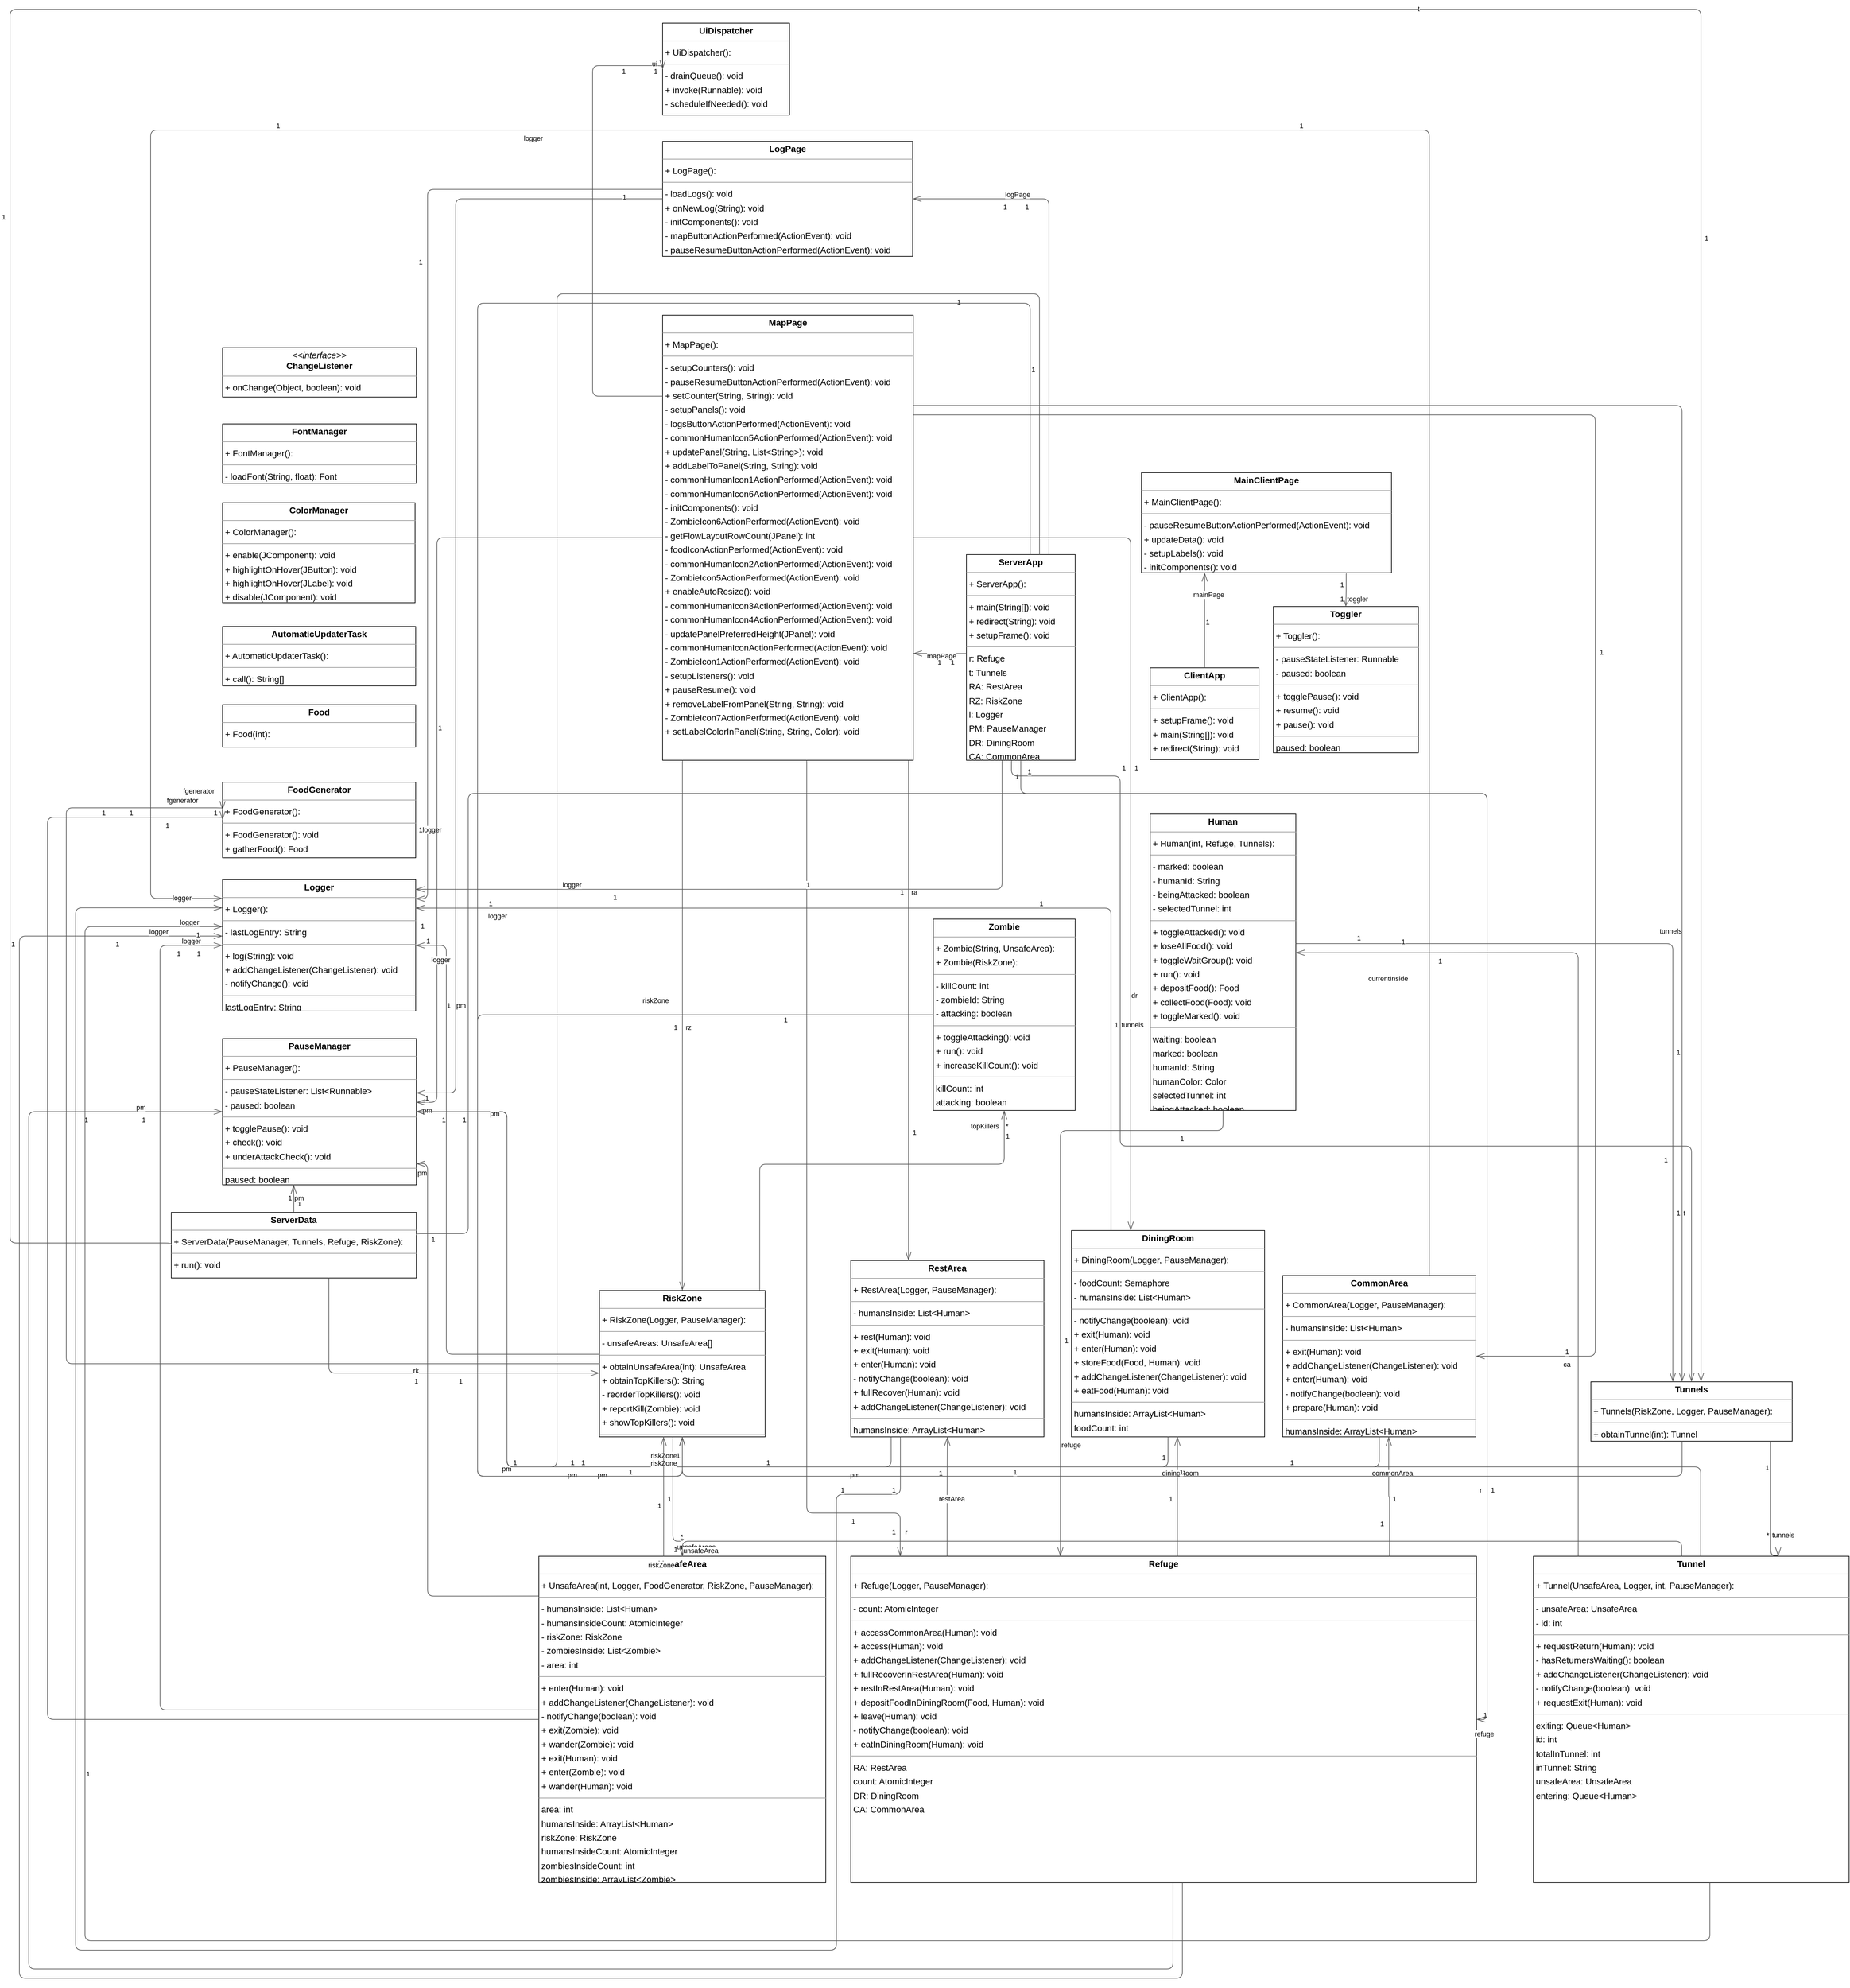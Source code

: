 <mxGraphModel dx="0" dy="0" grid="1" gridSize="10" guides="1" tooltips="1" connect="1" arrows="1" fold="1" page="0" pageScale="1" background="none" math="0" shadow="0">
  <root>
    <mxCell id="0" />
    <mxCell id="1" parent="0" />
    <mxCell id="node7" parent="1" vertex="1" value="&lt;p style=&quot;margin:0px;margin-top:4px;text-align:center;&quot;&gt;&lt;b&gt;AutomaticUpdaterTask&lt;/b&gt;&lt;/p&gt;&lt;hr size=&quot;1&quot;/&gt;&lt;p style=&quot;margin:0 0 0 4px;line-height:1.6;&quot;&gt;+ AutomaticUpdaterTask(): &lt;/p&gt;&lt;hr size=&quot;1&quot;/&gt;&lt;p style=&quot;margin:0 0 0 4px;line-height:1.6;&quot;&gt;+ call(): String[]&lt;/p&gt;" style="verticalAlign=top;align=left;overflow=fill;fontSize=14;fontFamily=Helvetica;html=1;rounded=0;shadow=0;comic=0;labelBackgroundColor=none;strokeWidth=1;">
      <mxGeometry x="-737" y="1486" width="309" height="95" as="geometry" />
    </mxCell>
    <mxCell id="node22" parent="1" vertex="1" value="&lt;p style=&quot;margin:0px;margin-top:4px;text-align:center;&quot;&gt;&lt;i&gt;&amp;lt;&amp;lt;interface&amp;gt;&amp;gt;&lt;/i&gt;&lt;br/&gt;&lt;b&gt;ChangeListener&lt;/b&gt;&lt;/p&gt;&lt;hr size=&quot;1&quot;/&gt;&lt;p style=&quot;margin:0 0 0 4px;line-height:1.6;&quot;&gt;+ onChange(Object, boolean): void&lt;/p&gt;" style="verticalAlign=top;align=left;overflow=fill;fontSize=14;fontFamily=Helvetica;html=1;rounded=0;shadow=0;comic=0;labelBackgroundColor=none;strokeWidth=1;">
      <mxGeometry x="-737" y="1040" width="310" height="79" as="geometry" />
    </mxCell>
    <mxCell id="node2" parent="1" vertex="1" value="&lt;p style=&quot;margin:0px;margin-top:4px;text-align:center;&quot;&gt;&lt;b&gt;ClientApp&lt;/b&gt;&lt;/p&gt;&lt;hr size=&quot;1&quot;/&gt;&lt;p style=&quot;margin:0 0 0 4px;line-height:1.6;&quot;&gt;+ ClientApp(): &lt;/p&gt;&lt;hr size=&quot;1&quot;/&gt;&lt;p style=&quot;margin:0 0 0 4px;line-height:1.6;&quot;&gt;+ setupFrame(): void&lt;br/&gt;+ main(String[]): void&lt;br/&gt;+ redirect(String): void&lt;/p&gt;" style="verticalAlign=top;align=left;overflow=fill;fontSize=14;fontFamily=Helvetica;html=1;rounded=0;shadow=0;comic=0;labelBackgroundColor=none;strokeWidth=1;">
      <mxGeometry x="747" y="1552" width="174" height="147" as="geometry" />
    </mxCell>
    <mxCell id="node8" parent="1" vertex="1" value="&lt;p style=&quot;margin:0px;margin-top:4px;text-align:center;&quot;&gt;&lt;b&gt;ColorManager&lt;/b&gt;&lt;/p&gt;&lt;hr size=&quot;1&quot;/&gt;&lt;p style=&quot;margin:0 0 0 4px;line-height:1.6;&quot;&gt;+ ColorManager(): &lt;/p&gt;&lt;hr size=&quot;1&quot;/&gt;&lt;p style=&quot;margin:0 0 0 4px;line-height:1.6;&quot;&gt;+ enable(JComponent): void&lt;br/&gt;+ highlightOnHover(JButton): void&lt;br/&gt;+ highlightOnHover(JLabel): void&lt;br/&gt;+ disable(JComponent): void&lt;/p&gt;" style="verticalAlign=top;align=left;overflow=fill;fontSize=14;fontFamily=Helvetica;html=1;rounded=0;shadow=0;comic=0;labelBackgroundColor=none;strokeWidth=1;">
      <mxGeometry x="-737" y="1288" width="308" height="160" as="geometry" />
    </mxCell>
    <mxCell id="node4" parent="1" vertex="1" value="&lt;p style=&quot;margin:0px;margin-top:4px;text-align:center;&quot;&gt;&lt;b&gt;CommonArea&lt;/b&gt;&lt;/p&gt;&lt;hr size=&quot;1&quot;/&gt;&lt;p style=&quot;margin:0 0 0 4px;line-height:1.6;&quot;&gt;+ CommonArea(Logger, PauseManager): &lt;/p&gt;&lt;hr size=&quot;1&quot;/&gt;&lt;p style=&quot;margin:0 0 0 4px;line-height:1.6;&quot;&gt;- humansInside: List&amp;lt;Human&amp;gt;&lt;/p&gt;&lt;hr size=&quot;1&quot;/&gt;&lt;p style=&quot;margin:0 0 0 4px;line-height:1.6;&quot;&gt;+ exit(Human): void&lt;br/&gt;+ addChangeListener(ChangeListener): void&lt;br/&gt;+ enter(Human): void&lt;br/&gt;- notifyChange(boolean): void&lt;br/&gt;+ prepare(Human): void&lt;/p&gt;&lt;hr size=&quot;1&quot;/&gt;&lt;p style=&quot;margin:0 0 0 4px;line-height:1.6;&quot;&gt; humansInside: ArrayList&amp;lt;Human&amp;gt;&lt;br/&gt; humansInsideCounter: int&lt;/p&gt;" style="verticalAlign=top;align=left;overflow=fill;fontSize=14;fontFamily=Helvetica;html=1;rounded=0;shadow=0;comic=0;labelBackgroundColor=none;strokeWidth=1;">
      <mxGeometry x="959" y="2524" width="309" height="258" as="geometry" />
    </mxCell>
    <mxCell id="node11" parent="1" vertex="1" value="&lt;p style=&quot;margin:0px;margin-top:4px;text-align:center;&quot;&gt;&lt;b&gt;DiningRoom&lt;/b&gt;&lt;/p&gt;&lt;hr size=&quot;1&quot;/&gt;&lt;p style=&quot;margin:0 0 0 4px;line-height:1.6;&quot;&gt;+ DiningRoom(Logger, PauseManager): &lt;/p&gt;&lt;hr size=&quot;1&quot;/&gt;&lt;p style=&quot;margin:0 0 0 4px;line-height:1.6;&quot;&gt;- foodCount: Semaphore&lt;br/&gt;- humansInside: List&amp;lt;Human&amp;gt;&lt;/p&gt;&lt;hr size=&quot;1&quot;/&gt;&lt;p style=&quot;margin:0 0 0 4px;line-height:1.6;&quot;&gt;- notifyChange(boolean): void&lt;br/&gt;+ exit(Human): void&lt;br/&gt;+ enter(Human): void&lt;br/&gt;+ storeFood(Food, Human): void&lt;br/&gt;+ addChangeListener(ChangeListener): void&lt;br/&gt;+ eatFood(Human): void&lt;/p&gt;&lt;hr size=&quot;1&quot;/&gt;&lt;p style=&quot;margin:0 0 0 4px;line-height:1.6;&quot;&gt; humansInside: ArrayList&amp;lt;Human&amp;gt;&lt;br/&gt; foodCount: int&lt;br/&gt; humansInsideCounter: int&lt;/p&gt;" style="verticalAlign=top;align=left;overflow=fill;fontSize=14;fontFamily=Helvetica;html=1;rounded=0;shadow=0;comic=0;labelBackgroundColor=none;strokeWidth=1;">
      <mxGeometry x="621" y="2452" width="309" height="330" as="geometry" />
    </mxCell>
    <mxCell id="node17" parent="1" vertex="1" value="&lt;p style=&quot;margin:0px;margin-top:4px;text-align:center;&quot;&gt;&lt;b&gt;FontManager&lt;/b&gt;&lt;/p&gt;&lt;hr size=&quot;1&quot;/&gt;&lt;p style=&quot;margin:0 0 0 4px;line-height:1.6;&quot;&gt;+ FontManager(): &lt;/p&gt;&lt;hr size=&quot;1&quot;/&gt;&lt;p style=&quot;margin:0 0 0 4px;line-height:1.6;&quot;&gt;- loadFont(String, float): Font&lt;/p&gt;" style="verticalAlign=top;align=left;overflow=fill;fontSize=14;fontFamily=Helvetica;html=1;rounded=0;shadow=0;comic=0;labelBackgroundColor=none;strokeWidth=1;">
      <mxGeometry x="-737" y="1162" width="310" height="95" as="geometry" />
    </mxCell>
    <mxCell id="node0" parent="1" vertex="1" value="&lt;p style=&quot;margin:0px;margin-top:4px;text-align:center;&quot;&gt;&lt;b&gt;Food&lt;/b&gt;&lt;/p&gt;&lt;hr size=&quot;1&quot;/&gt;&lt;p style=&quot;margin:0 0 0 4px;line-height:1.6;&quot;&gt;+ Food(int): &lt;/p&gt;" style="verticalAlign=top;align=left;overflow=fill;fontSize=14;fontFamily=Helvetica;html=1;rounded=0;shadow=0;comic=0;labelBackgroundColor=none;strokeWidth=1;">
      <mxGeometry x="-737" y="1611" width="309" height="68" as="geometry" />
    </mxCell>
    <mxCell id="node1" parent="1" vertex="1" value="&lt;p style=&quot;margin:0px;margin-top:4px;text-align:center;&quot;&gt;&lt;b&gt;FoodGenerator&lt;/b&gt;&lt;/p&gt;&lt;hr size=&quot;1&quot;/&gt;&lt;p style=&quot;margin:0 0 0 4px;line-height:1.6;&quot;&gt;+ FoodGenerator(): &lt;/p&gt;&lt;hr size=&quot;1&quot;/&gt;&lt;p style=&quot;margin:0 0 0 4px;line-height:1.6;&quot;&gt;+ FoodGenerator(): void&lt;br/&gt;+ gatherFood(): Food&lt;/p&gt;" style="verticalAlign=top;align=left;overflow=fill;fontSize=14;fontFamily=Helvetica;html=1;rounded=0;shadow=0;comic=0;labelBackgroundColor=none;strokeWidth=1;">
      <mxGeometry x="-737" y="1735" width="309" height="121" as="geometry" />
    </mxCell>
    <mxCell id="node19" parent="1" vertex="1" value="&lt;p style=&quot;margin:0px;margin-top:4px;text-align:center;&quot;&gt;&lt;b&gt;Human&lt;/b&gt;&lt;/p&gt;&lt;hr size=&quot;1&quot;/&gt;&lt;p style=&quot;margin:0 0 0 4px;line-height:1.6;&quot;&gt;+ Human(int, Refuge, Tunnels): &lt;/p&gt;&lt;hr size=&quot;1&quot;/&gt;&lt;p style=&quot;margin:0 0 0 4px;line-height:1.6;&quot;&gt;- marked: boolean&lt;br/&gt;- humanId: String&lt;br/&gt;- beingAttacked: boolean&lt;br/&gt;- selectedTunnel: int&lt;/p&gt;&lt;hr size=&quot;1&quot;/&gt;&lt;p style=&quot;margin:0 0 0 4px;line-height:1.6;&quot;&gt;+ toggleAttacked(): void&lt;br/&gt;+ loseAllFood(): void&lt;br/&gt;+ toggleWaitGroup(): void&lt;br/&gt;+ run(): void&lt;br/&gt;+ depositFood(): Food&lt;br/&gt;+ collectFood(Food): void&lt;br/&gt;+ toggleMarked(): void&lt;/p&gt;&lt;hr size=&quot;1&quot;/&gt;&lt;p style=&quot;margin:0 0 0 4px;line-height:1.6;&quot;&gt; waiting: boolean&lt;br/&gt; marked: boolean&lt;br/&gt; humanId: String&lt;br/&gt; humanColor: Color&lt;br/&gt; selectedTunnel: int&lt;br/&gt; beingAttacked: boolean&lt;/p&gt;" style="verticalAlign=top;align=left;overflow=fill;fontSize=14;fontFamily=Helvetica;html=1;rounded=0;shadow=0;comic=0;labelBackgroundColor=none;strokeWidth=1;">
      <mxGeometry x="747" y="1786" width="233" height="474" as="geometry" />
    </mxCell>
    <mxCell id="node14" parent="1" vertex="1" value="&lt;p style=&quot;margin:0px;margin-top:4px;text-align:center;&quot;&gt;&lt;b&gt;LogPage&lt;/b&gt;&lt;/p&gt;&lt;hr size=&quot;1&quot;/&gt;&lt;p style=&quot;margin:0 0 0 4px;line-height:1.6;&quot;&gt;+ LogPage(): &lt;/p&gt;&lt;hr size=&quot;1&quot;/&gt;&lt;p style=&quot;margin:0 0 0 4px;line-height:1.6;&quot;&gt;- loadLogs(): void&lt;br/&gt;+ onNewLog(String): void&lt;br/&gt;- initComponents(): void&lt;br/&gt;- mapButtonActionPerformed(ActionEvent): void&lt;br/&gt;- pauseResumeButtonActionPerformed(ActionEvent): void&lt;/p&gt;" style="verticalAlign=top;align=left;overflow=fill;fontSize=14;fontFamily=Helvetica;html=1;rounded=0;shadow=0;comic=0;labelBackgroundColor=none;strokeWidth=1;">
      <mxGeometry x="-33" y="710" width="400" height="184" as="geometry" />
    </mxCell>
    <mxCell id="node10" parent="1" vertex="1" value="&lt;p style=&quot;margin:0px;margin-top:4px;text-align:center;&quot;&gt;&lt;b&gt;Logger&lt;/b&gt;&lt;/p&gt;&lt;hr size=&quot;1&quot;/&gt;&lt;p style=&quot;margin:0 0 0 4px;line-height:1.6;&quot;&gt;+ Logger(): &lt;/p&gt;&lt;hr size=&quot;1&quot;/&gt;&lt;p style=&quot;margin:0 0 0 4px;line-height:1.6;&quot;&gt;- lastLogEntry: String&lt;/p&gt;&lt;hr size=&quot;1&quot;/&gt;&lt;p style=&quot;margin:0 0 0 4px;line-height:1.6;&quot;&gt;+ log(String): void&lt;br/&gt;+ addChangeListener(ChangeListener): void&lt;br/&gt;- notifyChange(): void&lt;/p&gt;&lt;hr size=&quot;1&quot;/&gt;&lt;p style=&quot;margin:0 0 0 4px;line-height:1.6;&quot;&gt; lastLogEntry: String&lt;br/&gt; fileName: String&lt;/p&gt;" style="verticalAlign=top;align=left;overflow=fill;fontSize=14;fontFamily=Helvetica;html=1;rounded=0;shadow=0;comic=0;labelBackgroundColor=none;strokeWidth=1;">
      <mxGeometry x="-737" y="1891" width="309" height="210" as="geometry" />
    </mxCell>
    <mxCell id="node3" parent="1" vertex="1" value="&lt;p style=&quot;margin:0px;margin-top:4px;text-align:center;&quot;&gt;&lt;b&gt;MainClientPage&lt;/b&gt;&lt;/p&gt;&lt;hr size=&quot;1&quot;/&gt;&lt;p style=&quot;margin:0 0 0 4px;line-height:1.6;&quot;&gt;+ MainClientPage(): &lt;/p&gt;&lt;hr size=&quot;1&quot;/&gt;&lt;p style=&quot;margin:0 0 0 4px;line-height:1.6;&quot;&gt;- pauseResumeButtonActionPerformed(ActionEvent): void&lt;br/&gt;+ updateData(): void&lt;br/&gt;- setupLabels(): void&lt;br/&gt;- initComponents(): void&lt;/p&gt;" style="verticalAlign=top;align=left;overflow=fill;fontSize=14;fontFamily=Helvetica;html=1;rounded=0;shadow=0;comic=0;labelBackgroundColor=none;strokeWidth=1;">
      <mxGeometry x="733" y="1240" width="400" height="160" as="geometry" />
    </mxCell>
    <mxCell id="node13" parent="1" vertex="1" value="&lt;p style=&quot;margin:0px;margin-top:4px;text-align:center;&quot;&gt;&lt;b&gt;MapPage&lt;/b&gt;&lt;/p&gt;&lt;hr size=&quot;1&quot;/&gt;&lt;p style=&quot;margin:0 0 0 4px;line-height:1.6;&quot;&gt;+ MapPage(): &lt;/p&gt;&lt;hr size=&quot;1&quot;/&gt;&lt;p style=&quot;margin:0 0 0 4px;line-height:1.6;&quot;&gt;- setupCounters(): void&lt;br/&gt;- pauseResumeButtonActionPerformed(ActionEvent): void&lt;br/&gt;+ setCounter(String, String): void&lt;br/&gt;- setupPanels(): void&lt;br/&gt;- logsButtonActionPerformed(ActionEvent): void&lt;br/&gt;- commonHumanIcon5ActionPerformed(ActionEvent): void&lt;br/&gt;+ updatePanel(String, List&amp;lt;String&amp;gt;): void&lt;br/&gt;+ addLabelToPanel(String, String): void&lt;br/&gt;- commonHumanIcon1ActionPerformed(ActionEvent): void&lt;br/&gt;- commonHumanIcon6ActionPerformed(ActionEvent): void&lt;br/&gt;- initComponents(): void&lt;br/&gt;- ZombieIcon6ActionPerformed(ActionEvent): void&lt;br/&gt;- getFlowLayoutRowCount(JPanel): int&lt;br/&gt;- foodIconActionPerformed(ActionEvent): void&lt;br/&gt;- commonHumanIcon2ActionPerformed(ActionEvent): void&lt;br/&gt;- ZombieIcon5ActionPerformed(ActionEvent): void&lt;br/&gt;+ enableAutoResize(): void&lt;br/&gt;- commonHumanIcon3ActionPerformed(ActionEvent): void&lt;br/&gt;- commonHumanIcon4ActionPerformed(ActionEvent): void&lt;br/&gt;- updatePanelPreferredHeight(JPanel): void&lt;br/&gt;- commonHumanIconActionPerformed(ActionEvent): void&lt;br/&gt;- ZombieIcon1ActionPerformed(ActionEvent): void&lt;br/&gt;- setupListeners(): void&lt;br/&gt;+ pauseResume(): void&lt;br/&gt;+ removeLabelFromPanel(String, String): void&lt;br/&gt;- ZombieIcon7ActionPerformed(ActionEvent): void&lt;br/&gt;+ setLabelColorInPanel(String, String, Color): void&lt;/p&gt;" style="verticalAlign=top;align=left;overflow=fill;fontSize=14;fontFamily=Helvetica;html=1;rounded=0;shadow=0;comic=0;labelBackgroundColor=none;strokeWidth=1;">
      <mxGeometry x="-33" y="988" width="401" height="712" as="geometry" />
    </mxCell>
    <mxCell id="node15" parent="1" vertex="1" value="&lt;p style=&quot;margin:0px;margin-top:4px;text-align:center;&quot;&gt;&lt;b&gt;PauseManager&lt;/b&gt;&lt;/p&gt;&lt;hr size=&quot;1&quot;/&gt;&lt;p style=&quot;margin:0 0 0 4px;line-height:1.6;&quot;&gt;+ PauseManager(): &lt;/p&gt;&lt;hr size=&quot;1&quot;/&gt;&lt;p style=&quot;margin:0 0 0 4px;line-height:1.6;&quot;&gt;- pauseStateListener: List&amp;lt;Runnable&amp;gt;&lt;br/&gt;- paused: boolean&lt;/p&gt;&lt;hr size=&quot;1&quot;/&gt;&lt;p style=&quot;margin:0 0 0 4px;line-height:1.6;&quot;&gt;+ togglePause(): void&lt;br/&gt;+ check(): void&lt;br/&gt;+ underAttackCheck(): void&lt;/p&gt;&lt;hr size=&quot;1&quot;/&gt;&lt;p style=&quot;margin:0 0 0 4px;line-height:1.6;&quot;&gt; paused: boolean&lt;br/&gt; pauseStateListener: Runnable&lt;/p&gt;" style="verticalAlign=top;align=left;overflow=fill;fontSize=14;fontFamily=Helvetica;html=1;rounded=0;shadow=0;comic=0;labelBackgroundColor=none;strokeWidth=1;">
      <mxGeometry x="-737" y="2145" width="310" height="234" as="geometry" />
    </mxCell>
    <mxCell id="node21" parent="1" vertex="1" value="&lt;p style=&quot;margin:0px;margin-top:4px;text-align:center;&quot;&gt;&lt;b&gt;Refuge&lt;/b&gt;&lt;/p&gt;&lt;hr size=&quot;1&quot;/&gt;&lt;p style=&quot;margin:0 0 0 4px;line-height:1.6;&quot;&gt;+ Refuge(Logger, PauseManager): &lt;/p&gt;&lt;hr size=&quot;1&quot;/&gt;&lt;p style=&quot;margin:0 0 0 4px;line-height:1.6;&quot;&gt;- count: AtomicInteger&lt;/p&gt;&lt;hr size=&quot;1&quot;/&gt;&lt;p style=&quot;margin:0 0 0 4px;line-height:1.6;&quot;&gt;+ accessCommonArea(Human): void&lt;br/&gt;+ access(Human): void&lt;br/&gt;+ addChangeListener(ChangeListener): void&lt;br/&gt;+ fullRecoverInRestArea(Human): void&lt;br/&gt;+ restInRestArea(Human): void&lt;br/&gt;+ depositFoodInDiningRoom(Food, Human): void&lt;br/&gt;+ leave(Human): void&lt;br/&gt;- notifyChange(boolean): void&lt;br/&gt;+ eatInDiningRoom(Human): void&lt;/p&gt;&lt;hr size=&quot;1&quot;/&gt;&lt;p style=&quot;margin:0 0 0 4px;line-height:1.6;&quot;&gt; RA: RestArea&lt;br/&gt; count: AtomicInteger&lt;br/&gt; DR: DiningRoom&lt;br/&gt; CA: CommonArea&lt;/p&gt;" style="verticalAlign=top;align=left;overflow=fill;fontSize=14;fontFamily=Helvetica;html=1;rounded=0;shadow=0;comic=0;labelBackgroundColor=none;strokeWidth=1;">
      <mxGeometry x="268" y="2973" width="1001" height="522" as="geometry" />
    </mxCell>
    <mxCell id="node23" parent="1" vertex="1" value="&lt;p style=&quot;margin:0px;margin-top:4px;text-align:center;&quot;&gt;&lt;b&gt;RestArea&lt;/b&gt;&lt;/p&gt;&lt;hr size=&quot;1&quot;/&gt;&lt;p style=&quot;margin:0 0 0 4px;line-height:1.6;&quot;&gt;+ RestArea(Logger, PauseManager): &lt;/p&gt;&lt;hr size=&quot;1&quot;/&gt;&lt;p style=&quot;margin:0 0 0 4px;line-height:1.6;&quot;&gt;- humansInside: List&amp;lt;Human&amp;gt;&lt;/p&gt;&lt;hr size=&quot;1&quot;/&gt;&lt;p style=&quot;margin:0 0 0 4px;line-height:1.6;&quot;&gt;+ rest(Human): void&lt;br/&gt;+ exit(Human): void&lt;br/&gt;+ enter(Human): void&lt;br/&gt;- notifyChange(boolean): void&lt;br/&gt;+ fullRecover(Human): void&lt;br/&gt;+ addChangeListener(ChangeListener): void&lt;/p&gt;&lt;hr size=&quot;1&quot;/&gt;&lt;p style=&quot;margin:0 0 0 4px;line-height:1.6;&quot;&gt; humansInside: ArrayList&amp;lt;Human&amp;gt;&lt;br/&gt; humansInsideCounter: int&lt;/p&gt;" style="verticalAlign=top;align=left;overflow=fill;fontSize=14;fontFamily=Helvetica;html=1;rounded=0;shadow=0;comic=0;labelBackgroundColor=none;strokeWidth=1;">
      <mxGeometry x="268" y="2500" width="309" height="282" as="geometry" />
    </mxCell>
    <mxCell id="node18" parent="1" vertex="1" value="&lt;p style=&quot;margin:0px;margin-top:4px;text-align:center;&quot;&gt;&lt;b&gt;RiskZone&lt;/b&gt;&lt;/p&gt;&lt;hr size=&quot;1&quot;/&gt;&lt;p style=&quot;margin:0 0 0 4px;line-height:1.6;&quot;&gt;+ RiskZone(Logger, PauseManager): &lt;/p&gt;&lt;hr size=&quot;1&quot;/&gt;&lt;p style=&quot;margin:0 0 0 4px;line-height:1.6;&quot;&gt;- unsafeAreas: UnsafeArea[]&lt;/p&gt;&lt;hr size=&quot;1&quot;/&gt;&lt;p style=&quot;margin:0 0 0 4px;line-height:1.6;&quot;&gt;+ obtainUnsafeArea(int): UnsafeArea&lt;br/&gt;+ obtainTopKillers(): String&lt;br/&gt;- reorderTopKillers(): void&lt;br/&gt;+ reportKill(Zombie): void&lt;br/&gt;+ showTopKillers(): void&lt;/p&gt;&lt;hr size=&quot;1&quot;/&gt;&lt;p style=&quot;margin:0 0 0 4px;line-height:1.6;&quot;&gt; unsafeAreas: UnsafeArea[]&lt;/p&gt;" style="verticalAlign=top;align=left;overflow=fill;fontSize=14;fontFamily=Helvetica;html=1;rounded=0;shadow=0;comic=0;labelBackgroundColor=none;strokeWidth=1;">
      <mxGeometry x="-134" y="2548" width="265" height="234" as="geometry" />
    </mxCell>
    <mxCell id="node12" parent="1" vertex="1" value="&lt;p style=&quot;margin:0px;margin-top:4px;text-align:center;&quot;&gt;&lt;b&gt;ServerApp&lt;/b&gt;&lt;/p&gt;&lt;hr size=&quot;1&quot;/&gt;&lt;p style=&quot;margin:0 0 0 4px;line-height:1.6;&quot;&gt;+ ServerApp(): &lt;/p&gt;&lt;hr size=&quot;1&quot;/&gt;&lt;p style=&quot;margin:0 0 0 4px;line-height:1.6;&quot;&gt;+ main(String[]): void&lt;br/&gt;+ redirect(String): void&lt;br/&gt;+ setupFrame(): void&lt;/p&gt;&lt;hr size=&quot;1&quot;/&gt;&lt;p style=&quot;margin:0 0 0 4px;line-height:1.6;&quot;&gt; r: Refuge&lt;br/&gt; t: Tunnels&lt;br/&gt; RA: RestArea&lt;br/&gt; RZ: RiskZone&lt;br/&gt; l: Logger&lt;br/&gt; PM: PauseManager&lt;br/&gt; DR: DiningRoom&lt;br/&gt; CA: CommonArea&lt;/p&gt;" style="verticalAlign=top;align=left;overflow=fill;fontSize=14;fontFamily=Helvetica;html=1;rounded=0;shadow=0;comic=0;labelBackgroundColor=none;strokeWidth=1;">
      <mxGeometry x="453" y="1371" width="174" height="329" as="geometry" />
    </mxCell>
    <mxCell id="node6" parent="1" vertex="1" value="&lt;p style=&quot;margin:0px;margin-top:4px;text-align:center;&quot;&gt;&lt;b&gt;ServerData&lt;/b&gt;&lt;/p&gt;&lt;hr size=&quot;1&quot;/&gt;&lt;p style=&quot;margin:0 0 0 4px;line-height:1.6;&quot;&gt;+ ServerData(PauseManager, Tunnels, Refuge, RiskZone): &lt;/p&gt;&lt;hr size=&quot;1&quot;/&gt;&lt;p style=&quot;margin:0 0 0 4px;line-height:1.6;&quot;&gt;+ run(): void&lt;/p&gt;" style="verticalAlign=top;align=left;overflow=fill;fontSize=14;fontFamily=Helvetica;html=1;rounded=0;shadow=0;comic=0;labelBackgroundColor=none;strokeWidth=1;">
      <mxGeometry x="-819" y="2423" width="392" height="105" as="geometry" />
    </mxCell>
    <mxCell id="node24" parent="1" vertex="1" value="&lt;p style=&quot;margin:0px;margin-top:4px;text-align:center;&quot;&gt;&lt;b&gt;Toggler&lt;/b&gt;&lt;/p&gt;&lt;hr size=&quot;1&quot;/&gt;&lt;p style=&quot;margin:0 0 0 4px;line-height:1.6;&quot;&gt;+ Toggler(): &lt;/p&gt;&lt;hr size=&quot;1&quot;/&gt;&lt;p style=&quot;margin:0 0 0 4px;line-height:1.6;&quot;&gt;- pauseStateListener: Runnable&lt;br/&gt;- paused: boolean&lt;/p&gt;&lt;hr size=&quot;1&quot;/&gt;&lt;p style=&quot;margin:0 0 0 4px;line-height:1.6;&quot;&gt;+ togglePause(): void&lt;br/&gt;+ resume(): void&lt;br/&gt;+ pause(): void&lt;/p&gt;&lt;hr size=&quot;1&quot;/&gt;&lt;p style=&quot;margin:0 0 0 4px;line-height:1.6;&quot;&gt; paused: boolean&lt;br/&gt; pauseStateListener: Runnable&lt;/p&gt;" style="verticalAlign=top;align=left;overflow=fill;fontSize=14;fontFamily=Helvetica;html=1;rounded=0;shadow=0;comic=0;labelBackgroundColor=none;strokeWidth=1;">
      <mxGeometry x="944" y="1454" width="232" height="234" as="geometry" />
    </mxCell>
    <mxCell id="node16" parent="1" vertex="1" value="&lt;p style=&quot;margin:0px;margin-top:4px;text-align:center;&quot;&gt;&lt;b&gt;Tunnel&lt;/b&gt;&lt;/p&gt;&lt;hr size=&quot;1&quot;/&gt;&lt;p style=&quot;margin:0 0 0 4px;line-height:1.6;&quot;&gt;+ Tunnel(UnsafeArea, Logger, int, PauseManager): &lt;/p&gt;&lt;hr size=&quot;1&quot;/&gt;&lt;p style=&quot;margin:0 0 0 4px;line-height:1.6;&quot;&gt;- unsafeArea: UnsafeArea&lt;br/&gt;- id: int&lt;/p&gt;&lt;hr size=&quot;1&quot;/&gt;&lt;p style=&quot;margin:0 0 0 4px;line-height:1.6;&quot;&gt;+ requestReturn(Human): void&lt;br/&gt;- hasReturnersWaiting(): boolean&lt;br/&gt;+ addChangeListener(ChangeListener): void&lt;br/&gt;- notifyChange(boolean): void&lt;br/&gt;+ requestExit(Human): void&lt;/p&gt;&lt;hr size=&quot;1&quot;/&gt;&lt;p style=&quot;margin:0 0 0 4px;line-height:1.6;&quot;&gt; exiting: Queue&amp;lt;Human&amp;gt;&lt;br/&gt; id: int&lt;br/&gt; totalInTunnel: int&lt;br/&gt; inTunnel: String&lt;br/&gt; unsafeArea: UnsafeArea&lt;br/&gt; entering: Queue&amp;lt;Human&amp;gt;&lt;/p&gt;" style="verticalAlign=top;align=left;overflow=fill;fontSize=14;fontFamily=Helvetica;html=1;rounded=0;shadow=0;comic=0;labelBackgroundColor=none;strokeWidth=1;">
      <mxGeometry x="1360" y="2973" width="505" height="522" as="geometry" />
    </mxCell>
    <mxCell id="node9" parent="1" vertex="1" value="&lt;p style=&quot;margin:0px;margin-top:4px;text-align:center;&quot;&gt;&lt;b&gt;Tunnels&lt;/b&gt;&lt;/p&gt;&lt;hr size=&quot;1&quot;/&gt;&lt;p style=&quot;margin:0 0 0 4px;line-height:1.6;&quot;&gt;+ Tunnels(RiskZone, Logger, PauseManager): &lt;/p&gt;&lt;hr size=&quot;1&quot;/&gt;&lt;p style=&quot;margin:0 0 0 4px;line-height:1.6;&quot;&gt;+ obtainTunnel(int): Tunnel&lt;/p&gt;" style="verticalAlign=top;align=left;overflow=fill;fontSize=14;fontFamily=Helvetica;html=1;rounded=0;shadow=0;comic=0;labelBackgroundColor=none;strokeWidth=1;">
      <mxGeometry x="1452" y="2694" width="322" height="95" as="geometry" />
    </mxCell>
    <mxCell id="node5" parent="1" vertex="1" value="&lt;p style=&quot;margin:0px;margin-top:4px;text-align:center;&quot;&gt;&lt;b&gt;UiDispatcher&lt;/b&gt;&lt;/p&gt;&lt;hr size=&quot;1&quot;/&gt;&lt;p style=&quot;margin:0 0 0 4px;line-height:1.6;&quot;&gt;+ UiDispatcher(): &lt;/p&gt;&lt;hr size=&quot;1&quot;/&gt;&lt;p style=&quot;margin:0 0 0 4px;line-height:1.6;&quot;&gt;- drainQueue(): void&lt;br/&gt;+ invoke(Runnable): void&lt;br/&gt;- scheduleIfNeeded(): void&lt;/p&gt;" style="verticalAlign=top;align=left;overflow=fill;fontSize=14;fontFamily=Helvetica;html=1;rounded=0;shadow=0;comic=0;labelBackgroundColor=none;strokeWidth=1;">
      <mxGeometry x="-33" y="521" width="203" height="147" as="geometry" />
    </mxCell>
    <mxCell id="node25" parent="1" vertex="1" value="&lt;p style=&quot;margin:0px;margin-top:4px;text-align:center;&quot;&gt;&lt;b&gt;UnsafeArea&lt;/b&gt;&lt;/p&gt;&lt;hr size=&quot;1&quot;/&gt;&lt;p style=&quot;margin:0 0 0 4px;line-height:1.6;&quot;&gt;+ UnsafeArea(int, Logger, FoodGenerator, RiskZone, PauseManager): &lt;/p&gt;&lt;hr size=&quot;1&quot;/&gt;&lt;p style=&quot;margin:0 0 0 4px;line-height:1.6;&quot;&gt;- humansInside: List&amp;lt;Human&amp;gt;&lt;br/&gt;- humansInsideCount: AtomicInteger&lt;br/&gt;- riskZone: RiskZone&lt;br/&gt;- zombiesInside: List&amp;lt;Zombie&amp;gt;&lt;br/&gt;- area: int&lt;/p&gt;&lt;hr size=&quot;1&quot;/&gt;&lt;p style=&quot;margin:0 0 0 4px;line-height:1.6;&quot;&gt;+ enter(Human): void&lt;br/&gt;+ addChangeListener(ChangeListener): void&lt;br/&gt;- notifyChange(boolean): void&lt;br/&gt;+ exit(Zombie): void&lt;br/&gt;+ wander(Zombie): void&lt;br/&gt;+ exit(Human): void&lt;br/&gt;+ enter(Zombie): void&lt;br/&gt;+ wander(Human): void&lt;/p&gt;&lt;hr size=&quot;1&quot;/&gt;&lt;p style=&quot;margin:0 0 0 4px;line-height:1.6;&quot;&gt; area: int&lt;br/&gt; humansInside: ArrayList&amp;lt;Human&amp;gt;&lt;br/&gt; riskZone: RiskZone&lt;br/&gt; humansInsideCount: AtomicInteger&lt;br/&gt; zombiesInsideCount: int&lt;br/&gt; zombiesInside: ArrayList&amp;lt;Zombie&amp;gt;&lt;/p&gt;" style="verticalAlign=top;align=left;overflow=fill;fontSize=14;fontFamily=Helvetica;html=1;rounded=0;shadow=0;comic=0;labelBackgroundColor=none;strokeWidth=1;">
      <mxGeometry x="-231" y="2973" width="459" height="522" as="geometry" />
    </mxCell>
    <mxCell id="node20" parent="1" vertex="1" value="&lt;p style=&quot;margin:0px;margin-top:4px;text-align:center;&quot;&gt;&lt;b&gt;Zombie&lt;/b&gt;&lt;/p&gt;&lt;hr size=&quot;1&quot;/&gt;&lt;p style=&quot;margin:0 0 0 4px;line-height:1.6;&quot;&gt;+ Zombie(String, UnsafeArea): &lt;br/&gt;+ Zombie(RiskZone): &lt;/p&gt;&lt;hr size=&quot;1&quot;/&gt;&lt;p style=&quot;margin:0 0 0 4px;line-height:1.6;&quot;&gt;- killCount: int&lt;br/&gt;- zombieId: String&lt;br/&gt;- attacking: boolean&lt;/p&gt;&lt;hr size=&quot;1&quot;/&gt;&lt;p style=&quot;margin:0 0 0 4px;line-height:1.6;&quot;&gt;+ toggleAttacking(): void&lt;br/&gt;+ run(): void&lt;br/&gt;+ increaseKillCount(): void&lt;/p&gt;&lt;hr size=&quot;1&quot;/&gt;&lt;p style=&quot;margin:0 0 0 4px;line-height:1.6;&quot;&gt; killCount: int&lt;br/&gt; attacking: boolean&lt;br/&gt; zombieId: String&lt;/p&gt;" style="verticalAlign=top;align=left;overflow=fill;fontSize=14;fontFamily=Helvetica;html=1;rounded=0;shadow=0;comic=0;labelBackgroundColor=none;strokeWidth=1;">
      <mxGeometry x="400" y="1954" width="227" height="306" as="geometry" />
    </mxCell>
    <mxCell id="edge17" edge="1" value="" parent="1" source="node2" target="node3" style="html=1;rounded=1;edgeStyle=orthogonalEdgeStyle;dashed=0;startArrow=diamondThinstartSize=12;endArrow=openThin;endSize=12;strokeColor=#595959;exitX=0.500;exitY=0.000;exitDx=0;exitDy=0;entryX=0.253;entryY=1.000;entryDx=0;entryDy=0;">
      <mxGeometry width="50" height="50" relative="1" as="geometry">
        <Array as="points" />
      </mxGeometry>
    </mxCell>
    <mxCell id="label102" parent="edge17" vertex="1" connectable="0" value="1" style="edgeLabel;resizable=0;html=1;align=left;verticalAlign=top;strokeColor=default;">
      <mxGeometry x="819" y="1425" as="geometry" />
    </mxCell>
    <mxCell id="label106" parent="edge17" vertex="1" connectable="0" value="1" style="edgeLabel;resizable=0;html=1;align=left;verticalAlign=top;strokeColor=default;">
      <mxGeometry x="834" y="1466" as="geometry" />
    </mxCell>
    <mxCell id="label107" parent="edge17" vertex="1" connectable="0" value="mainPage" style="edgeLabel;resizable=0;html=1;align=left;verticalAlign=top;strokeColor=default;">
      <mxGeometry x="814" y="1422" as="geometry" />
    </mxCell>
    <mxCell id="edge12" edge="1" value="" parent="1" source="node4" target="node10" style="html=1;rounded=1;edgeStyle=orthogonalEdgeStyle;dashed=0;startArrow=diamondThinstartSize=12;endArrow=openThin;endSize=12;strokeColor=#595959;exitX=0.759;exitY=0.000;exitDx=0;exitDy=0;entryX=0.000;entryY=0.143;entryDx=0;entryDy=0;">
      <mxGeometry width="50" height="50" relative="1" as="geometry">
        <Array as="points">
          <mxPoint x="1194" y="692" />
          <mxPoint x="-852" y="692" />
          <mxPoint x="-852" y="1921" />
        </Array>
      </mxGeometry>
    </mxCell>
    <mxCell id="label72" parent="edge12" vertex="1" connectable="0" value="1" style="edgeLabel;resizable=0;html=1;align=left;verticalAlign=top;strokeColor=default;">
      <mxGeometry x="984" y="672" as="geometry" />
    </mxCell>
    <mxCell id="label76" parent="edge12" vertex="1" connectable="0" value="1" style="edgeLabel;resizable=0;html=1;align=left;verticalAlign=top;strokeColor=default;">
      <mxGeometry x="-653" y="672" as="geometry" />
    </mxCell>
    <mxCell id="label77" parent="edge12" vertex="1" connectable="0" value="logger" style="edgeLabel;resizable=0;html=1;align=left;verticalAlign=top;strokeColor=default;">
      <mxGeometry x="-257" y="692" as="geometry" />
    </mxCell>
    <mxCell id="edge2" edge="1" value="" parent="1" source="node4" target="node15" style="html=1;rounded=1;edgeStyle=orthogonalEdgeStyle;dashed=0;startArrow=diamondThinstartSize=12;endArrow=openThin;endSize=12;strokeColor=#595959;exitX=0.500;exitY=1.000;exitDx=0;exitDy=0;entryX=1.000;entryY=0.500;entryDx=0;entryDy=0;">
      <mxGeometry width="50" height="50" relative="1" as="geometry">
        <Array as="points">
          <mxPoint x="1114" y="2830" />
          <mxPoint x="-282" y="2830" />
          <mxPoint x="-282" y="2262" />
        </Array>
      </mxGeometry>
    </mxCell>
    <mxCell id="label12" parent="edge2" vertex="1" connectable="0" value="1" style="edgeLabel;resizable=0;html=1;align=left;verticalAlign=top;strokeColor=default;">
      <mxGeometry x="969" y="2810" as="geometry" />
    </mxCell>
    <mxCell id="label16" parent="edge2" vertex="1" connectable="0" value="1" style="edgeLabel;resizable=0;html=1;align=left;verticalAlign=top;strokeColor=default;">
      <mxGeometry x="131" y="2810" as="geometry" />
    </mxCell>
    <mxCell id="label17" parent="edge2" vertex="1" connectable="0" value="pm" style="edgeLabel;resizable=0;html=1;align=left;verticalAlign=top;strokeColor=default;">
      <mxGeometry x="265" y="2830" as="geometry" />
    </mxCell>
    <mxCell id="edge3" edge="1" value="" parent="1" source="node11" target="node10" style="html=1;rounded=1;edgeStyle=orthogonalEdgeStyle;dashed=0;startArrow=diamondThinstartSize=12;endArrow=openThin;endSize=12;strokeColor=#595959;exitX=0.205;exitY=0.000;exitDx=0;exitDy=0;entryX=1.000;entryY=0.216;entryDx=0;entryDy=0;">
      <mxGeometry width="50" height="50" relative="1" as="geometry">
        <Array as="points">
          <mxPoint x="684" y="1936" />
        </Array>
      </mxGeometry>
    </mxCell>
    <mxCell id="label18" parent="edge3" vertex="1" connectable="0" value="1" style="edgeLabel;resizable=0;html=1;align=left;verticalAlign=top;strokeColor=default;">
      <mxGeometry x="568" y="1916" as="geometry" />
    </mxCell>
    <mxCell id="label22" parent="edge3" vertex="1" connectable="0" value="1" style="edgeLabel;resizable=0;html=1;align=left;verticalAlign=top;strokeColor=default;">
      <mxGeometry x="-313" y="1916" as="geometry" />
    </mxCell>
    <mxCell id="label23" parent="edge3" vertex="1" connectable="0" value="logger" style="edgeLabel;resizable=0;html=1;align=left;verticalAlign=top;strokeColor=default;">
      <mxGeometry x="-314" y="1936" as="geometry" />
    </mxCell>
    <mxCell id="edge9" edge="1" value="" parent="1" source="node11" target="node15" style="html=1;rounded=1;edgeStyle=orthogonalEdgeStyle;dashed=0;startArrow=diamondThinstartSize=12;endArrow=openThin;endSize=12;strokeColor=#595959;exitX=0.500;exitY=1.000;exitDx=0;exitDy=0;entryX=1.000;entryY=0.500;entryDx=0;entryDy=0;">
      <mxGeometry width="50" height="50" relative="1" as="geometry">
        <Array as="points">
          <mxPoint x="775" y="2830" />
          <mxPoint x="-282" y="2830" />
          <mxPoint x="-282" y="2262" />
        </Array>
      </mxGeometry>
    </mxCell>
    <mxCell id="label54" parent="edge9" vertex="1" connectable="0" value="1" style="edgeLabel;resizable=0;html=1;align=left;verticalAlign=top;strokeColor=default;">
      <mxGeometry x="764" y="2802" as="geometry" />
    </mxCell>
    <mxCell id="label58" parent="edge9" vertex="1" connectable="0" value="1" style="edgeLabel;resizable=0;html=1;align=left;verticalAlign=top;strokeColor=default;">
      <mxGeometry x="-182" y="2810" as="geometry" />
    </mxCell>
    <mxCell id="label59" parent="edge9" vertex="1" connectable="0" value="pm" style="edgeLabel;resizable=0;html=1;align=left;verticalAlign=top;strokeColor=default;">
      <mxGeometry x="-187" y="2830" as="geometry" />
    </mxCell>
    <mxCell id="edge46" edge="1" value="" parent="1" source="node19" target="node21" style="html=1;rounded=1;edgeStyle=orthogonalEdgeStyle;dashed=0;startArrow=diamondThinstartSize=12;endArrow=openThin;endSize=12;strokeColor=#595959;exitX=0.500;exitY=1.000;exitDx=0;exitDy=0;entryX=0.335;entryY=0.000;entryDx=0;entryDy=0;">
      <mxGeometry width="50" height="50" relative="1" as="geometry">
        <Array as="points">
          <mxPoint x="864" y="2292" />
          <mxPoint x="603" y="2292" />
        </Array>
      </mxGeometry>
    </mxCell>
    <mxCell id="label276" parent="edge46" vertex="1" connectable="0" value="1" style="edgeLabel;resizable=0;html=1;align=left;verticalAlign=top;strokeColor=default;">
      <mxGeometry x="793" y="2292" as="geometry" />
    </mxCell>
    <mxCell id="label280" parent="edge46" vertex="1" connectable="0" value="1" style="edgeLabel;resizable=0;html=1;align=left;verticalAlign=top;strokeColor=default;">
      <mxGeometry x="608" y="2615" as="geometry" />
    </mxCell>
    <mxCell id="label281" parent="edge46" vertex="1" connectable="0" value="refuge" style="edgeLabel;resizable=0;html=1;align=left;verticalAlign=top;strokeColor=default;">
      <mxGeometry x="603" y="2782" as="geometry" />
    </mxCell>
    <mxCell id="edge48" edge="1" value="" parent="1" source="node19" target="node9" style="html=1;rounded=1;edgeStyle=orthogonalEdgeStyle;dashed=0;startArrow=diamondThinstartSize=12;endArrow=openThin;endSize=12;strokeColor=#595959;exitX=1.000;exitY=0.437;exitDx=0;exitDy=0;entryX=0.407;entryY=0.000;entryDx=0;entryDy=0;">
      <mxGeometry width="50" height="50" relative="1" as="geometry">
        <Array as="points">
          <mxPoint x="1583" y="1993" />
        </Array>
      </mxGeometry>
    </mxCell>
    <mxCell id="label288" parent="edge48" vertex="1" connectable="0" value="1" style="edgeLabel;resizable=0;html=1;align=left;verticalAlign=top;strokeColor=default;">
      <mxGeometry x="1147" y="1977" as="geometry" />
    </mxCell>
    <mxCell id="label292" parent="edge48" vertex="1" connectable="0" value="1" style="edgeLabel;resizable=0;html=1;align=left;verticalAlign=top;strokeColor=default;">
      <mxGeometry x="1567" y="2326" as="geometry" />
    </mxCell>
    <mxCell id="label293" parent="edge48" vertex="1" connectable="0" value="tunnels" style="edgeLabel;resizable=0;html=1;align=left;verticalAlign=top;strokeColor=default;">
      <mxGeometry x="1560" y="1960" as="geometry" />
    </mxCell>
    <mxCell id="edge32" edge="1" value="" parent="1" source="node14" target="node10" style="html=1;rounded=1;edgeStyle=orthogonalEdgeStyle;dashed=0;startArrow=diamondThinstartSize=12;endArrow=openThin;endSize=12;strokeColor=#595959;exitX=0.000;exitY=0.418;exitDx=0;exitDy=0;entryX=1.000;entryY=0.145;entryDx=0;entryDy=0;">
      <mxGeometry width="50" height="50" relative="1" as="geometry">
        <Array as="points">
          <mxPoint x="-409" y="787" />
          <mxPoint x="-409" y="1921" />
        </Array>
      </mxGeometry>
    </mxCell>
    <mxCell id="label192" parent="edge32" vertex="1" connectable="0" value="1" style="edgeLabel;resizable=0;html=1;align=left;verticalAlign=top;strokeColor=default;">
      <mxGeometry x="-425" y="890" as="geometry" />
    </mxCell>
    <mxCell id="label196" parent="edge32" vertex="1" connectable="0" value="1" style="edgeLabel;resizable=0;html=1;align=left;verticalAlign=top;strokeColor=default;">
      <mxGeometry x="-425" y="1798" as="geometry" />
    </mxCell>
    <mxCell id="label197" parent="edge32" vertex="1" connectable="0" value="logger" style="edgeLabel;resizable=0;html=1;align=left;verticalAlign=top;strokeColor=default;">
      <mxGeometry x="-419" y="1798" as="geometry" />
    </mxCell>
    <mxCell id="edge38" edge="1" value="" parent="1" source="node14" target="node15" style="html=1;rounded=1;edgeStyle=orthogonalEdgeStyle;dashed=0;startArrow=diamondThinstartSize=12;endArrow=openThin;endSize=12;strokeColor=#595959;exitX=0.000;exitY=0.500;exitDx=0;exitDy=0;entryX=1.000;entryY=0.372;entryDx=0;entryDy=0;">
      <mxGeometry width="50" height="50" relative="1" as="geometry">
        <Array as="points">
          <mxPoint x="-364" y="802" />
          <mxPoint x="-364" y="2232" />
        </Array>
      </mxGeometry>
    </mxCell>
    <mxCell id="label228" parent="edge38" vertex="1" connectable="0" value="1" style="edgeLabel;resizable=0;html=1;align=left;verticalAlign=top;strokeColor=default;">
      <mxGeometry x="-99" y="786" as="geometry" />
    </mxCell>
    <mxCell id="label232" parent="edge38" vertex="1" connectable="0" value="1" style="edgeLabel;resizable=0;html=1;align=left;verticalAlign=top;strokeColor=default;">
      <mxGeometry x="-380" y="2079" as="geometry" />
    </mxCell>
    <mxCell id="label233" parent="edge38" vertex="1" connectable="0" value="pm" style="edgeLabel;resizable=0;html=1;align=left;verticalAlign=top;strokeColor=default;">
      <mxGeometry x="-365" y="2079" as="geometry" />
    </mxCell>
    <mxCell id="edge26" edge="1" value="" parent="1" source="node3" target="node24" style="html=1;rounded=1;edgeStyle=orthogonalEdgeStyle;dashed=0;startArrow=diamondThinstartSize=12;endArrow=openThin;endSize=12;strokeColor=#595959;exitX=0.819;exitY=1.000;exitDx=0;exitDy=0;entryX=0.500;entryY=0.000;entryDx=0;entryDy=0;">
      <mxGeometry width="50" height="50" relative="1" as="geometry">
        <Array as="points" />
      </mxGeometry>
    </mxCell>
    <mxCell id="label156" parent="edge26" vertex="1" connectable="0" value="1" style="edgeLabel;resizable=0;html=1;align=left;verticalAlign=top;strokeColor=default;">
      <mxGeometry x="1049" y="1406" as="geometry" />
    </mxCell>
    <mxCell id="label160" parent="edge26" vertex="1" connectable="0" value="1" style="edgeLabel;resizable=0;html=1;align=left;verticalAlign=top;strokeColor=default;">
      <mxGeometry x="1049" y="1429" as="geometry" />
    </mxCell>
    <mxCell id="label161" parent="edge26" vertex="1" connectable="0" value="toggler" style="edgeLabel;resizable=0;html=1;align=left;verticalAlign=top;strokeColor=default;">
      <mxGeometry x="1060" y="1429" as="geometry" />
    </mxCell>
    <mxCell id="edge14" edge="1" value="" parent="1" source="node13" target="node4" style="html=1;rounded=1;edgeStyle=orthogonalEdgeStyle;dashed=0;startArrow=diamondThinstartSize=12;endArrow=openThin;endSize=12;strokeColor=#595959;exitX=1.000;exitY=0.224;exitDx=0;exitDy=0;entryX=1.000;entryY=0.500;entryDx=0;entryDy=0;">
      <mxGeometry width="50" height="50" relative="1" as="geometry">
        <Array as="points">
          <mxPoint x="1459" y="1148" />
          <mxPoint x="1459" y="2653" />
        </Array>
      </mxGeometry>
    </mxCell>
    <mxCell id="label84" parent="edge14" vertex="1" connectable="0" value="1" style="edgeLabel;resizable=0;html=1;align=left;verticalAlign=top;strokeColor=default;">
      <mxGeometry x="1464" y="1514" as="geometry" />
    </mxCell>
    <mxCell id="label88" parent="edge14" vertex="1" connectable="0" value="1" style="edgeLabel;resizable=0;html=1;align=left;verticalAlign=top;strokeColor=default;">
      <mxGeometry x="1409" y="2633" as="geometry" />
    </mxCell>
    <mxCell id="label89" parent="edge14" vertex="1" connectable="0" value="ca" style="edgeLabel;resizable=0;html=1;align=left;verticalAlign=top;strokeColor=default;">
      <mxGeometry x="1406" y="2653" as="geometry" />
    </mxCell>
    <mxCell id="edge10" edge="1" value="" parent="1" source="node13" target="node11" style="html=1;rounded=1;edgeStyle=orthogonalEdgeStyle;dashed=0;startArrow=diamondThinstartSize=12;endArrow=openThin;endSize=12;strokeColor=#595959;exitX=1.000;exitY=0.500;exitDx=0;exitDy=0;entryX=0.307;entryY=0.000;entryDx=0;entryDy=0;">
      <mxGeometry width="50" height="50" relative="1" as="geometry">
        <Array as="points">
          <mxPoint x="715" y="1344" />
        </Array>
      </mxGeometry>
    </mxCell>
    <mxCell id="label60" parent="edge10" vertex="1" connectable="0" value="1" style="edgeLabel;resizable=0;html=1;align=left;verticalAlign=top;strokeColor=default;">
      <mxGeometry x="720" y="1699" as="geometry" />
    </mxCell>
    <mxCell id="label64" parent="edge10" vertex="1" connectable="0" value="1" style="edgeLabel;resizable=0;html=1;align=left;verticalAlign=top;strokeColor=default;">
      <mxGeometry x="700" y="1699" as="geometry" />
    </mxCell>
    <mxCell id="label65" parent="edge10" vertex="1" connectable="0" value="dr" style="edgeLabel;resizable=0;html=1;align=left;verticalAlign=top;strokeColor=default;">
      <mxGeometry x="715" y="2063" as="geometry" />
    </mxCell>
    <mxCell id="edge16" edge="1" value="" parent="1" source="node13" target="node15" style="html=1;rounded=1;edgeStyle=orthogonalEdgeStyle;dashed=0;startArrow=diamondThinstartSize=12;endArrow=openThin;endSize=12;strokeColor=#595959;exitX=0.000;exitY=0.500;exitDx=0;exitDy=0;entryX=1.000;entryY=0.436;entryDx=0;entryDy=0;">
      <mxGeometry width="50" height="50" relative="1" as="geometry">
        <Array as="points">
          <mxPoint x="-394" y="1344" />
          <mxPoint x="-394" y="2247" />
        </Array>
      </mxGeometry>
    </mxCell>
    <mxCell id="label96" parent="edge16" vertex="1" connectable="0" value="1" style="edgeLabel;resizable=0;html=1;align=left;verticalAlign=top;strokeColor=default;">
      <mxGeometry x="-394" y="1635" as="geometry" />
    </mxCell>
    <mxCell id="label100" parent="edge16" vertex="1" connectable="0" value="1" style="edgeLabel;resizable=0;html=1;align=left;verticalAlign=top;strokeColor=default;">
      <mxGeometry x="-415" y="2227" as="geometry" />
    </mxCell>
    <mxCell id="label101" parent="edge16" vertex="1" connectable="0" value="pm" style="edgeLabel;resizable=0;html=1;align=left;verticalAlign=top;strokeColor=default;">
      <mxGeometry x="-419" y="2247" as="geometry" />
    </mxCell>
    <mxCell id="edge30" edge="1" value="" parent="1" source="node13" target="node21" style="html=1;rounded=1;edgeStyle=orthogonalEdgeStyle;dashed=0;startArrow=diamondThinstartSize=12;endArrow=openThin;endSize=12;strokeColor=#595959;exitX=0.575;exitY=1.000;exitDx=0;exitDy=0;entryX=0.079;entryY=0.000;entryDx=0;entryDy=0;">
      <mxGeometry width="50" height="50" relative="1" as="geometry">
        <Array as="points">
          <mxPoint x="197" y="2904" />
          <mxPoint x="347" y="2904" />
        </Array>
      </mxGeometry>
    </mxCell>
    <mxCell id="label180" parent="edge30" vertex="1" connectable="0" value="1" style="edgeLabel;resizable=0;html=1;align=left;verticalAlign=top;strokeColor=default;">
      <mxGeometry x="267" y="2904" as="geometry" />
    </mxCell>
    <mxCell id="label184" parent="edge30" vertex="1" connectable="0" value="1" style="edgeLabel;resizable=0;html=1;align=left;verticalAlign=top;strokeColor=default;">
      <mxGeometry x="332" y="2921" as="geometry" />
    </mxCell>
    <mxCell id="label185" parent="edge30" vertex="1" connectable="0" value="r" style="edgeLabel;resizable=0;html=1;align=left;verticalAlign=top;strokeColor=default;">
      <mxGeometry x="353" y="2921" as="geometry" />
    </mxCell>
    <mxCell id="edge7" edge="1" value="" parent="1" source="node13" target="node23" style="html=1;rounded=1;edgeStyle=orthogonalEdgeStyle;dashed=0;startArrow=diamondThinstartSize=12;endArrow=openThin;endSize=12;strokeColor=#595959;exitX=0.981;exitY=1.000;exitDx=0;exitDy=0;entryX=0.299;entryY=0.000;entryDx=0;entryDy=0;">
      <mxGeometry width="50" height="50" relative="1" as="geometry">
        <Array as="points" />
      </mxGeometry>
    </mxCell>
    <mxCell id="label42" parent="edge7" vertex="1" connectable="0" value="1" style="edgeLabel;resizable=0;html=1;align=left;verticalAlign=top;strokeColor=default;">
      <mxGeometry x="365" y="2282" as="geometry" />
    </mxCell>
    <mxCell id="label46" parent="edge7" vertex="1" connectable="0" value="1" style="edgeLabel;resizable=0;html=1;align=left;verticalAlign=top;strokeColor=default;">
      <mxGeometry x="345" y="1898" as="geometry" />
    </mxCell>
    <mxCell id="label47" parent="edge7" vertex="1" connectable="0" value="ra" style="edgeLabel;resizable=0;html=1;align=left;verticalAlign=top;strokeColor=default;">
      <mxGeometry x="363" y="1898" as="geometry" />
    </mxCell>
    <mxCell id="edge31" edge="1" value="" parent="1" source="node13" target="node18" style="html=1;rounded=1;edgeStyle=orthogonalEdgeStyle;dashed=0;startArrow=diamondThinstartSize=12;endArrow=openThin;endSize=12;strokeColor=#595959;exitX=0.079;exitY=1.000;exitDx=0;exitDy=0;entryX=0.500;entryY=0.000;entryDx=0;entryDy=0;">
      <mxGeometry width="50" height="50" relative="1" as="geometry">
        <Array as="points" />
      </mxGeometry>
    </mxCell>
    <mxCell id="label186" parent="edge31" vertex="1" connectable="0" value="1" style="edgeLabel;resizable=0;html=1;align=left;verticalAlign=top;strokeColor=default;">
      <mxGeometry x="-17" y="2114" as="geometry" />
    </mxCell>
    <mxCell id="label190" parent="edge31" vertex="1" connectable="0" value="1" style="edgeLabel;resizable=0;html=1;align=left;verticalAlign=top;strokeColor=default;">
      <mxGeometry x="-17" y="2114" as="geometry" />
    </mxCell>
    <mxCell id="label191" parent="edge31" vertex="1" connectable="0" value="rz" style="edgeLabel;resizable=0;html=1;align=left;verticalAlign=top;strokeColor=default;">
      <mxGeometry x="2" y="2114" as="geometry" />
    </mxCell>
    <mxCell id="edge22" edge="1" value="" parent="1" source="node13" target="node9" style="html=1;rounded=1;edgeStyle=orthogonalEdgeStyle;dashed=0;startArrow=diamondThinstartSize=12;endArrow=openThin;endSize=12;strokeColor=#595959;exitX=1.000;exitY=0.203;exitDx=0;exitDy=0;entryX=0.453;entryY=0.001;entryDx=0;entryDy=0;">
      <mxGeometry width="50" height="50" relative="1" as="geometry">
        <Array as="points">
          <mxPoint x="1598" y="1133" />
        </Array>
      </mxGeometry>
    </mxCell>
    <mxCell id="label132" parent="edge22" vertex="1" connectable="0" value="1" style="edgeLabel;resizable=0;html=1;align=left;verticalAlign=top;strokeColor=default;">
      <mxGeometry x="1587" y="2154" as="geometry" />
    </mxCell>
    <mxCell id="label136" parent="edge22" vertex="1" connectable="0" value="1" style="edgeLabel;resizable=0;html=1;align=left;verticalAlign=top;strokeColor=default;">
      <mxGeometry x="1587" y="2411" as="geometry" />
    </mxCell>
    <mxCell id="label137" parent="edge22" vertex="1" connectable="0" value="t" style="edgeLabel;resizable=0;html=1;align=left;verticalAlign=top;strokeColor=default;">
      <mxGeometry x="1598" y="2411" as="geometry" />
    </mxCell>
    <mxCell id="edge33" edge="1" value="" parent="1" source="node13" target="node5" style="html=1;rounded=1;edgeStyle=orthogonalEdgeStyle;dashed=0;startArrow=diamondThinstartSize=12;endArrow=openThin;endSize=12;strokeColor=#595959;exitX=0.000;exitY=0.182;exitDx=0;exitDy=0;entryX=0.000;entryY=0.500;entryDx=0;entryDy=0;">
      <mxGeometry width="50" height="50" relative="1" as="geometry">
        <Array as="points">
          <mxPoint x="-145" y="1118" />
          <mxPoint x="-145" y="589" />
        </Array>
      </mxGeometry>
    </mxCell>
    <mxCell id="label198" parent="edge33" vertex="1" connectable="0" value="1" style="edgeLabel;resizable=0;html=1;align=left;verticalAlign=top;strokeColor=default;">
      <mxGeometry x="-100" y="585" as="geometry" />
    </mxCell>
    <mxCell id="label202" parent="edge33" vertex="1" connectable="0" value="1" style="edgeLabel;resizable=0;html=1;align=left;verticalAlign=top;strokeColor=default;">
      <mxGeometry x="-49" y="585" as="geometry" />
    </mxCell>
    <mxCell id="label203" parent="edge33" vertex="1" connectable="0" value="ui" style="edgeLabel;resizable=0;html=1;align=left;verticalAlign=top;strokeColor=default;">
      <mxGeometry x="-52" y="573" as="geometry" />
    </mxCell>
    <mxCell id="edge37" edge="1" value="" parent="1" source="node21" target="node4" style="html=1;rounded=1;edgeStyle=orthogonalEdgeStyle;dashed=0;startArrow=diamondThinstartSize=12;endArrow=openThin;endSize=12;strokeColor=#595959;exitX=0.861;exitY=0.000;exitDx=0;exitDy=0;entryX=0.549;entryY=1.000;entryDx=0;entryDy=0;">
      <mxGeometry width="50" height="50" relative="1" as="geometry">
        <Array as="points" />
      </mxGeometry>
    </mxCell>
    <mxCell id="label222" parent="edge37" vertex="1" connectable="0" value="1" style="edgeLabel;resizable=0;html=1;align=left;verticalAlign=top;strokeColor=default;">
      <mxGeometry x="1113" y="2908" as="geometry" />
    </mxCell>
    <mxCell id="label226" parent="edge37" vertex="1" connectable="0" value="1" style="edgeLabel;resizable=0;html=1;align=left;verticalAlign=top;strokeColor=default;">
      <mxGeometry x="1133" y="2868" as="geometry" />
    </mxCell>
    <mxCell id="label227" parent="edge37" vertex="1" connectable="0" value="commonArea" style="edgeLabel;resizable=0;html=1;align=left;verticalAlign=top;strokeColor=default;">
      <mxGeometry x="1100" y="2827" as="geometry" />
    </mxCell>
    <mxCell id="edge11" edge="1" value="" parent="1" source="node21" target="node11" style="html=1;rounded=1;edgeStyle=orthogonalEdgeStyle;dashed=0;startArrow=diamondThinstartSize=12;endArrow=openThin;endSize=12;strokeColor=#595959;exitX=0.522;exitY=0.000;exitDx=0;exitDy=0;entryX=0.549;entryY=1.000;entryDx=0;entryDy=0;">
      <mxGeometry width="50" height="50" relative="1" as="geometry">
        <Array as="points" />
      </mxGeometry>
    </mxCell>
    <mxCell id="label66" parent="edge11" vertex="1" connectable="0" value="1" style="edgeLabel;resizable=0;html=1;align=left;verticalAlign=top;strokeColor=default;">
      <mxGeometry x="775" y="2868" as="geometry" />
    </mxCell>
    <mxCell id="label70" parent="edge11" vertex="1" connectable="0" value="1" style="edgeLabel;resizable=0;html=1;align=left;verticalAlign=top;strokeColor=default;">
      <mxGeometry x="775" y="2827" as="geometry" />
    </mxCell>
    <mxCell id="label71" parent="edge11" vertex="1" connectable="0" value="diningRoom" style="edgeLabel;resizable=0;html=1;align=left;verticalAlign=top;strokeColor=default;">
      <mxGeometry x="764" y="2827" as="geometry" />
    </mxCell>
    <mxCell id="edge27" edge="1" value="" parent="1" source="node21" target="node10" style="html=1;rounded=1;edgeStyle=orthogonalEdgeStyle;dashed=0;startArrow=diamondThinstartSize=12;endArrow=openThin;endSize=12;strokeColor=#595959;exitX=0.530;exitY=1.000;exitDx=0;exitDy=0;entryX=0.000;entryY=0.429;entryDx=0;entryDy=0;">
      <mxGeometry width="50" height="50" relative="1" as="geometry">
        <Array as="points">
          <mxPoint x="798" y="3648" />
          <mxPoint x="-1062" y="3648" />
          <mxPoint x="-1062" y="1981" />
        </Array>
      </mxGeometry>
    </mxCell>
    <mxCell id="label162" parent="edge27" vertex="1" connectable="0" value="1" style="edgeLabel;resizable=0;html=1;align=left;verticalAlign=top;strokeColor=default;">
      <mxGeometry x="-1077" y="1981" as="geometry" />
    </mxCell>
    <mxCell id="label166" parent="edge27" vertex="1" connectable="0" value="1" style="edgeLabel;resizable=0;html=1;align=left;verticalAlign=top;strokeColor=default;">
      <mxGeometry x="-910" y="1981" as="geometry" />
    </mxCell>
    <mxCell id="label167" parent="edge27" vertex="1" connectable="0" value="logger" style="edgeLabel;resizable=0;html=1;align=left;verticalAlign=top;strokeColor=default;">
      <mxGeometry x="-856" y="1961" as="geometry" />
    </mxCell>
    <mxCell id="edge35" edge="1" value="" parent="1" source="node21" target="node15" style="html=1;rounded=1;edgeStyle=orthogonalEdgeStyle;dashed=0;startArrow=diamondThinstartSize=12;endArrow=openThin;endSize=12;strokeColor=#595959;exitX=0.515;exitY=1.000;exitDx=0;exitDy=0;entryX=0.000;entryY=0.500;entryDx=0;entryDy=0;">
      <mxGeometry width="50" height="50" relative="1" as="geometry">
        <Array as="points">
          <mxPoint x="783" y="3633" />
          <mxPoint x="-1047" y="3633" />
          <mxPoint x="-1047" y="2262" />
        </Array>
      </mxGeometry>
    </mxCell>
    <mxCell id="label210" parent="edge35" vertex="1" connectable="0" value="1" style="edgeLabel;resizable=0;html=1;align=left;verticalAlign=top;strokeColor=default;">
      <mxGeometry x="-960" y="2262" as="geometry" />
    </mxCell>
    <mxCell id="label214" parent="edge35" vertex="1" connectable="0" value="1" style="edgeLabel;resizable=0;html=1;align=left;verticalAlign=top;strokeColor=default;">
      <mxGeometry x="-868" y="2262" as="geometry" />
    </mxCell>
    <mxCell id="label215" parent="edge35" vertex="1" connectable="0" value="pm" style="edgeLabel;resizable=0;html=1;align=left;verticalAlign=top;strokeColor=default;">
      <mxGeometry x="-877" y="2242" as="geometry" />
    </mxCell>
    <mxCell id="edge36" edge="1" value="" parent="1" source="node21" target="node23" style="html=1;rounded=1;edgeStyle=orthogonalEdgeStyle;dashed=0;startArrow=diamondThinstartSize=12;endArrow=openThin;endSize=12;strokeColor=#595959;exitX=0.154;exitY=0.000;exitDx=0;exitDy=0;entryX=0.500;entryY=1.000;entryDx=0;entryDy=0;">
      <mxGeometry width="50" height="50" relative="1" as="geometry">
        <Array as="points" />
      </mxGeometry>
    </mxCell>
    <mxCell id="label216" parent="edge36" vertex="1" connectable="0" value="1" style="edgeLabel;resizable=0;html=1;align=left;verticalAlign=top;strokeColor=default;">
      <mxGeometry x="407" y="2827" as="geometry" />
    </mxCell>
    <mxCell id="label220" parent="edge36" vertex="1" connectable="0" value="1" style="edgeLabel;resizable=0;html=1;align=left;verticalAlign=top;strokeColor=default;">
      <mxGeometry x="427" y="2868" as="geometry" />
    </mxCell>
    <mxCell id="label221" parent="edge36" vertex="1" connectable="0" value="restArea" style="edgeLabel;resizable=0;html=1;align=left;verticalAlign=top;strokeColor=default;">
      <mxGeometry x="407" y="2868" as="geometry" />
    </mxCell>
    <mxCell id="edge47" edge="1" value="" parent="1" source="node23" target="node10" style="html=1;rounded=1;edgeStyle=orthogonalEdgeStyle;dashed=0;startArrow=diamondThinstartSize=12;endArrow=openThin;endSize=12;strokeColor=#595959;exitX=0.257;exitY=1.000;exitDx=0;exitDy=0;entryX=0.000;entryY=0.214;entryDx=0;entryDy=0;">
      <mxGeometry width="50" height="50" relative="1" as="geometry">
        <Array as="points">
          <mxPoint x="347" y="2874" />
          <mxPoint x="245" y="2874" />
          <mxPoint x="245" y="3603" />
          <mxPoint x="-972" y="3603" />
          <mxPoint x="-972" y="1936" />
        </Array>
      </mxGeometry>
    </mxCell>
    <mxCell id="label282" parent="edge47" vertex="1" connectable="0" value="1" style="edgeLabel;resizable=0;html=1;align=left;verticalAlign=top;strokeColor=default;">
      <mxGeometry x="332" y="2854" as="geometry" />
    </mxCell>
    <mxCell id="label286" parent="edge47" vertex="1" connectable="0" value="1" style="edgeLabel;resizable=0;html=1;align=left;verticalAlign=top;strokeColor=default;">
      <mxGeometry x="250" y="2854" as="geometry" />
    </mxCell>
    <mxCell id="label287" parent="edge47" vertex="1" connectable="0" value="logger" style="edgeLabel;resizable=0;html=1;align=left;verticalAlign=top;strokeColor=default;">
      <mxGeometry x="-819" y="1907" as="geometry" />
    </mxCell>
    <mxCell id="edge45" edge="1" value="" parent="1" source="node23" target="node15" style="html=1;rounded=1;edgeStyle=orthogonalEdgeStyle;dashed=0;startArrow=diamondThinstartSize=12;endArrow=openThin;endSize=12;strokeColor=#595959;exitX=0.209;exitY=1.000;exitDx=0;exitDy=0;entryX=1.000;entryY=0.500;entryDx=0;entryDy=0;">
      <mxGeometry width="50" height="50" relative="1" as="geometry">
        <Array as="points">
          <mxPoint x="332" y="2830" />
          <mxPoint x="-282" y="2830" />
          <mxPoint x="-282" y="2262" />
        </Array>
      </mxGeometry>
    </mxCell>
    <mxCell id="label270" parent="edge45" vertex="1" connectable="0" value="1" style="edgeLabel;resizable=0;html=1;align=left;verticalAlign=top;strokeColor=default;">
      <mxGeometry x="-42" y="2810" as="geometry" />
    </mxCell>
    <mxCell id="label274" parent="edge45" vertex="1" connectable="0" value="1" style="edgeLabel;resizable=0;html=1;align=left;verticalAlign=top;strokeColor=default;">
      <mxGeometry x="-165" y="2810" as="geometry" />
    </mxCell>
    <mxCell id="label275" parent="edge45" vertex="1" connectable="0" value="pm" style="edgeLabel;resizable=0;html=1;align=left;verticalAlign=top;strokeColor=default;">
      <mxGeometry x="-139" y="2830" as="geometry" />
    </mxCell>
    <mxCell id="edge8" edge="1" value="" parent="1" source="node18" target="node1" style="html=1;rounded=1;edgeStyle=orthogonalEdgeStyle;dashed=0;startArrow=diamondThinstartSize=12;endArrow=openThin;endSize=12;strokeColor=#595959;exitX=0.000;exitY=0.500;exitDx=0;exitDy=0;entryX=0.000;entryY=0.366;entryDx=0;entryDy=0;">
      <mxGeometry width="50" height="50" relative="1" as="geometry">
        <Array as="points">
          <mxPoint x="-987" y="2665" />
          <mxPoint x="-987" y="1776" />
        </Array>
      </mxGeometry>
    </mxCell>
    <mxCell id="label48" parent="edge8" vertex="1" connectable="0" value="1" style="edgeLabel;resizable=0;html=1;align=left;verticalAlign=top;strokeColor=default;">
      <mxGeometry x="-932" y="1771" as="geometry" />
    </mxCell>
    <mxCell id="label52" parent="edge8" vertex="1" connectable="0" value="1" style="edgeLabel;resizable=0;html=1;align=left;verticalAlign=top;strokeColor=default;">
      <mxGeometry x="-753" y="1771" as="geometry" />
    </mxCell>
    <mxCell id="label53" parent="edge8" vertex="1" connectable="0" value="fgenerator" style="edgeLabel;resizable=0;html=1;align=left;verticalAlign=top;strokeColor=default;">
      <mxGeometry x="-802" y="1736" as="geometry" />
    </mxCell>
    <mxCell id="edge49" edge="1" value="" parent="1" source="node18" target="node10" style="html=1;rounded=1;edgeStyle=orthogonalEdgeStyle;dashed=0;startArrow=diamondThinstartSize=12;endArrow=openThin;endSize=12;strokeColor=#595959;exitX=0.000;exitY=0.436;exitDx=0;exitDy=0;entryX=1.000;entryY=0.500;entryDx=0;entryDy=0;">
      <mxGeometry width="50" height="50" relative="1" as="geometry">
        <Array as="points">
          <mxPoint x="-379" y="2650" />
          <mxPoint x="-379" y="1996" />
        </Array>
      </mxGeometry>
    </mxCell>
    <mxCell id="label294" parent="edge49" vertex="1" connectable="0" value="1" style="edgeLabel;resizable=0;html=1;align=left;verticalAlign=top;strokeColor=default;">
      <mxGeometry x="-413" y="1976" as="geometry" />
    </mxCell>
    <mxCell id="label298" parent="edge49" vertex="1" connectable="0" value="1" style="edgeLabel;resizable=0;html=1;align=left;verticalAlign=top;strokeColor=default;">
      <mxGeometry x="-422" y="1952" as="geometry" />
    </mxCell>
    <mxCell id="label299" parent="edge49" vertex="1" connectable="0" value="logger" style="edgeLabel;resizable=0;html=1;align=left;verticalAlign=top;strokeColor=default;">
      <mxGeometry x="-405" y="2006" as="geometry" />
    </mxCell>
    <mxCell id="edge6" edge="1" value="" parent="1" source="node18" target="node25" style="html=1;rounded=1;edgeStyle=orthogonalEdgeStyle;dashed=0;startArrow=diamondThinstartSize=12;endArrow=openThin;endSize=12;strokeColor=#595959;exitX=0.443;exitY=1.000;exitDx=0;exitDy=0;entryX=0.500;entryY=0.000;entryDx=0;entryDy=0;">
      <mxGeometry width="50" height="50" relative="1" as="geometry">
        <Array as="points">
          <mxPoint x="-17" y="2949" />
          <mxPoint x="-2" y="2949" />
        </Array>
      </mxGeometry>
    </mxCell>
    <mxCell id="label36" parent="edge6" vertex="1" connectable="0" value="1" style="edgeLabel;resizable=0;html=1;align=left;verticalAlign=top;strokeColor=default;">
      <mxGeometry x="-7" y="2929" as="geometry" />
    </mxCell>
    <mxCell id="label40" parent="edge6" vertex="1" connectable="0" value="*" style="edgeLabel;resizable=0;html=1;align=left;verticalAlign=top;strokeColor=default;">
      <mxGeometry x="-6" y="2935" as="geometry" />
    </mxCell>
    <mxCell id="label41" parent="edge6" vertex="1" connectable="0" value="unsafeAreas" style="edgeLabel;resizable=0;html=1;align=left;verticalAlign=top;strokeColor=default;">
      <mxGeometry x="-12" y="2945" as="geometry" />
    </mxCell>
    <mxCell id="edge19" edge="1" value="" parent="1" source="node18" target="node20" style="html=1;rounded=1;edgeStyle=orthogonalEdgeStyle;dashed=0;startArrow=diamondThinstartSize=12;endArrow=openThin;endSize=12;strokeColor=#595959;exitX=0.967;exitY=0.000;exitDx=0;exitDy=0;entryX=0.500;entryY=1.000;entryDx=0;entryDy=0;">
      <mxGeometry width="50" height="50" relative="1" as="geometry">
        <Array as="points">
          <mxPoint x="122" y="2346" />
          <mxPoint x="514" y="2346" />
        </Array>
      </mxGeometry>
    </mxCell>
    <mxCell id="label114" parent="edge19" vertex="1" connectable="0" value="1" style="edgeLabel;resizable=0;html=1;align=left;verticalAlign=top;strokeColor=default;">
      <mxGeometry x="514" y="2288" as="geometry" />
    </mxCell>
    <mxCell id="label118" parent="edge19" vertex="1" connectable="0" value="*" style="edgeLabel;resizable=0;html=1;align=left;verticalAlign=top;strokeColor=default;">
      <mxGeometry x="514" y="2272" as="geometry" />
    </mxCell>
    <mxCell id="label119" parent="edge19" vertex="1" connectable="0" value="topKillers" style="edgeLabel;resizable=0;html=1;align=left;verticalAlign=top;strokeColor=default;">
      <mxGeometry x="458" y="2272" as="geometry" />
    </mxCell>
    <mxCell id="edge0" edge="1" value="" parent="1" source="node12" target="node14" style="html=1;rounded=1;edgeStyle=orthogonalEdgeStyle;dashed=0;startArrow=diamondThinstartSize=12;endArrow=openThin;endSize=12;strokeColor=#595959;exitX=0.759;exitY=0.000;exitDx=0;exitDy=0;entryX=1.000;entryY=0.500;entryDx=0;entryDy=0;">
      <mxGeometry width="50" height="50" relative="1" as="geometry">
        <Array as="points">
          <mxPoint x="585" y="802" />
        </Array>
      </mxGeometry>
    </mxCell>
    <mxCell id="label0" parent="edge0" vertex="1" connectable="0" value="1" style="edgeLabel;resizable=0;html=1;align=left;verticalAlign=top;strokeColor=default;">
      <mxGeometry x="545" y="802" as="geometry" />
    </mxCell>
    <mxCell id="label4" parent="edge0" vertex="1" connectable="0" value="1" style="edgeLabel;resizable=0;html=1;align=left;verticalAlign=top;strokeColor=default;">
      <mxGeometry x="510" y="802" as="geometry" />
    </mxCell>
    <mxCell id="label5" parent="edge0" vertex="1" connectable="0" value="logPage" style="edgeLabel;resizable=0;html=1;align=left;verticalAlign=top;strokeColor=default;">
      <mxGeometry x="513" y="782" as="geometry" />
    </mxCell>
    <mxCell id="edge25" edge="1" value="" parent="1" source="node12" target="node10" style="html=1;rounded=1;edgeStyle=orthogonalEdgeStyle;dashed=0;startArrow=diamondThinstartSize=12;endArrow=openThin;endSize=12;strokeColor=#595959;exitX=0.328;exitY=1.000;exitDx=0;exitDy=0;entryX=1.000;entryY=0.073;entryDx=0;entryDy=0;">
      <mxGeometry width="50" height="50" relative="1" as="geometry">
        <Array as="points">
          <mxPoint x="510" y="1906" />
        </Array>
      </mxGeometry>
    </mxCell>
    <mxCell id="label150" parent="edge25" vertex="1" connectable="0" value="1" style="edgeLabel;resizable=0;html=1;align=left;verticalAlign=top;strokeColor=default;">
      <mxGeometry x="195" y="1886" as="geometry" />
    </mxCell>
    <mxCell id="label154" parent="edge25" vertex="1" connectable="0" value="1" style="edgeLabel;resizable=0;html=1;align=left;verticalAlign=top;strokeColor=default;">
      <mxGeometry x="-114" y="1906" as="geometry" />
    </mxCell>
    <mxCell id="label155" parent="edge25" vertex="1" connectable="0" value="logger" style="edgeLabel;resizable=0;html=1;align=left;verticalAlign=top;strokeColor=default;">
      <mxGeometry x="-195" y="1886" as="geometry" />
    </mxCell>
    <mxCell id="edge1" edge="1" value="" parent="1" source="node12" target="node13" style="html=1;rounded=1;edgeStyle=orthogonalEdgeStyle;dashed=0;startArrow=diamondThinstartSize=12;endArrow=openThin;endSize=12;strokeColor=#595959;exitX=0.000;exitY=0.481;exitDx=0;exitDy=0;entryX=1.000;entryY=0.760;entryDx=0;entryDy=0;">
      <mxGeometry width="50" height="50" relative="1" as="geometry">
        <Array as="points" />
      </mxGeometry>
    </mxCell>
    <mxCell id="label6" parent="edge1" vertex="1" connectable="0" value="1" style="edgeLabel;resizable=0;html=1;align=left;verticalAlign=top;strokeColor=default;">
      <mxGeometry x="426" y="1530" as="geometry" />
    </mxCell>
    <mxCell id="label10" parent="edge1" vertex="1" connectable="0" value="1" style="edgeLabel;resizable=0;html=1;align=left;verticalAlign=top;strokeColor=default;">
      <mxGeometry x="405" y="1530" as="geometry" />
    </mxCell>
    <mxCell id="label11" parent="edge1" vertex="1" connectable="0" value="mapPage" style="edgeLabel;resizable=0;html=1;align=left;verticalAlign=top;strokeColor=default;">
      <mxGeometry x="388" y="1520" as="geometry" />
    </mxCell>
    <mxCell id="edge20" edge="1" value="" parent="1" source="node12" target="node15" style="html=1;rounded=1;edgeStyle=orthogonalEdgeStyle;dashed=0;startArrow=diamondThinstartSize=12;endArrow=openThin;endSize=12;strokeColor=#595959;exitX=0.672;exitY=0.000;exitDx=0;exitDy=0;entryX=1.000;entryY=0.500;entryDx=0;entryDy=0;">
      <mxGeometry width="50" height="50" relative="1" as="geometry">
        <Array as="points">
          <mxPoint x="570" y="954" />
          <mxPoint x="-202" y="954" />
          <mxPoint x="-202" y="2830" />
          <mxPoint x="-282" y="2830" />
          <mxPoint x="-282" y="2262" />
        </Array>
      </mxGeometry>
    </mxCell>
    <mxCell id="label120" parent="edge20" vertex="1" connectable="0" value="1" style="edgeLabel;resizable=0;html=1;align=left;verticalAlign=top;strokeColor=default;">
      <mxGeometry x="436" y="954" as="geometry" />
    </mxCell>
    <mxCell id="label124" parent="edge20" vertex="1" connectable="0" value="1" style="edgeLabel;resizable=0;html=1;align=left;verticalAlign=top;strokeColor=default;">
      <mxGeometry x="-274" y="2810" as="geometry" />
    </mxCell>
    <mxCell id="label125" parent="edge20" vertex="1" connectable="0" value="pm" style="edgeLabel;resizable=0;html=1;align=left;verticalAlign=top;strokeColor=default;">
      <mxGeometry x="-292" y="2820" as="geometry" />
    </mxCell>
    <mxCell id="edge18" edge="1" value="" parent="1" source="node12" target="node21" style="html=1;rounded=1;edgeStyle=orthogonalEdgeStyle;dashed=0;startArrow=diamondThinstartSize=12;endArrow=openThin;endSize=12;strokeColor=#595959;exitX=0.500;exitY=1.000;exitDx=0;exitDy=0;entryX=1.000;entryY=0.500;entryDx=0;entryDy=0;">
      <mxGeometry width="50" height="50" relative="1" as="geometry">
        <Array as="points">
          <mxPoint x="540" y="1753" />
          <mxPoint x="1286" y="1753" />
          <mxPoint x="1286" y="3234" />
        </Array>
      </mxGeometry>
    </mxCell>
    <mxCell id="label108" parent="edge18" vertex="1" connectable="0" value="1" style="edgeLabel;resizable=0;html=1;align=left;verticalAlign=top;strokeColor=default;">
      <mxGeometry x="529" y="1713" as="geometry" />
    </mxCell>
    <mxCell id="label112" parent="edge18" vertex="1" connectable="0" value="1" style="edgeLabel;resizable=0;html=1;align=left;verticalAlign=top;strokeColor=default;">
      <mxGeometry x="1278" y="3214" as="geometry" />
    </mxCell>
    <mxCell id="label113" parent="edge18" vertex="1" connectable="0" value="refuge" style="edgeLabel;resizable=0;html=1;align=left;verticalAlign=top;strokeColor=default;">
      <mxGeometry x="1264" y="3244" as="geometry" />
    </mxCell>
    <mxCell id="edge34" edge="1" value="" parent="1" source="node12" target="node18" style="html=1;rounded=1;edgeStyle=orthogonalEdgeStyle;dashed=0;startArrow=diamondThinstartSize=12;endArrow=openThin;endSize=12;strokeColor=#595959;exitX=0.586;exitY=0.000;exitDx=0;exitDy=0;entryX=0.500;entryY=1.000;entryDx=0;entryDy=0;">
      <mxGeometry width="50" height="50" relative="1" as="geometry">
        <Array as="points">
          <mxPoint x="555" y="969" />
          <mxPoint x="-329" y="969" />
          <mxPoint x="-329" y="2845" />
          <mxPoint x="-2" y="2845" />
        </Array>
      </mxGeometry>
    </mxCell>
    <mxCell id="label204" parent="edge34" vertex="1" connectable="0" value="1" style="edgeLabel;resizable=0;html=1;align=left;verticalAlign=top;strokeColor=default;">
      <mxGeometry x="555" y="1062" as="geometry" />
    </mxCell>
    <mxCell id="label208" parent="edge34" vertex="1" connectable="0" value="1" style="edgeLabel;resizable=0;html=1;align=left;verticalAlign=top;strokeColor=default;">
      <mxGeometry x="-89" y="2825" as="geometry" />
    </mxCell>
    <mxCell id="label209" parent="edge34" vertex="1" connectable="0" value="riskZone" style="edgeLabel;resizable=0;html=1;align=left;verticalAlign=top;strokeColor=default;">
      <mxGeometry x="-54" y="2799" as="geometry" />
    </mxCell>
    <mxCell id="edge24" edge="1" value="" parent="1" source="node12" target="node9" style="html=1;rounded=1;edgeStyle=orthogonalEdgeStyle;dashed=0;startArrow=diamondThinstartSize=12;endArrow=openThin;endSize=12;strokeColor=#595959;exitX=0.414;exitY=1.000;exitDx=0;exitDy=0;entryX=0.500;entryY=0.001;entryDx=0;entryDy=0;">
      <mxGeometry width="50" height="50" relative="1" as="geometry">
        <Array as="points">
          <mxPoint x="525" y="1725" />
          <mxPoint x="699" y="1725" />
          <mxPoint x="699" y="2317" />
          <mxPoint x="1613" y="2317" />
        </Array>
      </mxGeometry>
    </mxCell>
    <mxCell id="label144" parent="edge24" vertex="1" connectable="0" value="1" style="edgeLabel;resizable=0;html=1;align=left;verticalAlign=top;strokeColor=default;">
      <mxGeometry x="549" y="1705" as="geometry" />
    </mxCell>
    <mxCell id="label148" parent="edge24" vertex="1" connectable="0" value="1" style="edgeLabel;resizable=0;html=1;align=left;verticalAlign=top;strokeColor=default;">
      <mxGeometry x="688" y="2110" as="geometry" />
    </mxCell>
    <mxCell id="label149" parent="edge24" vertex="1" connectable="0" value="tunnels" style="edgeLabel;resizable=0;html=1;align=left;verticalAlign=top;strokeColor=default;">
      <mxGeometry x="699" y="2110" as="geometry" />
    </mxCell>
    <mxCell id="edge39" edge="1" value="" parent="1" source="node6" target="node15" style="html=1;rounded=1;edgeStyle=orthogonalEdgeStyle;dashed=0;startArrow=diamondThinstartSize=12;endArrow=openThin;endSize=12;strokeColor=#595959;exitX=0.500;exitY=0.000;exitDx=0;exitDy=0;entryX=0.367;entryY=1.000;entryDx=0;entryDy=0;">
      <mxGeometry width="50" height="50" relative="1" as="geometry">
        <Array as="points" />
      </mxGeometry>
    </mxCell>
    <mxCell id="label234" parent="edge39" vertex="1" connectable="0" value="1" style="edgeLabel;resizable=0;html=1;align=left;verticalAlign=top;strokeColor=default;">
      <mxGeometry x="-619" y="2396" as="geometry" />
    </mxCell>
    <mxCell id="label238" parent="edge39" vertex="1" connectable="0" value="1" style="edgeLabel;resizable=0;html=1;align=left;verticalAlign=top;strokeColor=default;">
      <mxGeometry x="-634" y="2387" as="geometry" />
    </mxCell>
    <mxCell id="label239" parent="edge39" vertex="1" connectable="0" value="pm" style="edgeLabel;resizable=0;html=1;align=left;verticalAlign=top;strokeColor=default;">
      <mxGeometry x="-624" y="2387" as="geometry" />
    </mxCell>
    <mxCell id="edge4" edge="1" value="" parent="1" source="node6" target="node21" style="html=1;rounded=1;edgeStyle=orthogonalEdgeStyle;dashed=0;startArrow=diamondThinstartSize=12;endArrow=openThin;endSize=12;strokeColor=#595959;exitX=1.000;exitY=0.346;exitDx=0;exitDy=0;entryX=1.000;entryY=0.500;entryDx=0;entryDy=0;">
      <mxGeometry width="50" height="50" relative="1" as="geometry">
        <Array as="points">
          <mxPoint x="-344" y="2457" />
          <mxPoint x="-344" y="1753" />
          <mxPoint x="1286" y="1753" />
          <mxPoint x="1286" y="3234" />
        </Array>
      </mxGeometry>
    </mxCell>
    <mxCell id="label24" parent="edge4" vertex="1" connectable="0" value="1" style="edgeLabel;resizable=0;html=1;align=left;verticalAlign=top;strokeColor=default;">
      <mxGeometry x="-405" y="2453" as="geometry" />
    </mxCell>
    <mxCell id="label28" parent="edge4" vertex="1" connectable="0" value="1" style="edgeLabel;resizable=0;html=1;align=left;verticalAlign=top;strokeColor=default;">
      <mxGeometry x="1290" y="2854" as="geometry" />
    </mxCell>
    <mxCell id="label29" parent="edge4" vertex="1" connectable="0" value="r" style="edgeLabel;resizable=0;html=1;align=left;verticalAlign=top;strokeColor=default;">
      <mxGeometry x="1272" y="2854" as="geometry" />
    </mxCell>
    <mxCell id="edge28" edge="1" value="" parent="1" source="node6" target="node18" style="html=1;rounded=1;edgeStyle=orthogonalEdgeStyle;dashed=0;startArrow=diamondThinstartSize=12;endArrow=openThin;endSize=12;strokeColor=#595959;exitX=0.643;exitY=1.000;exitDx=0;exitDy=0;entryX=0.000;entryY=0.564;entryDx=0;entryDy=0;">
      <mxGeometry width="50" height="50" relative="1" as="geometry">
        <Array as="points">
          <mxPoint x="-567" y="2680" />
        </Array>
      </mxGeometry>
    </mxCell>
    <mxCell id="label168" parent="edge28" vertex="1" connectable="0" value="1" style="edgeLabel;resizable=0;html=1;align=left;verticalAlign=top;strokeColor=default;">
      <mxGeometry x="-361" y="2680" as="geometry" />
    </mxCell>
    <mxCell id="label172" parent="edge28" vertex="1" connectable="0" value="1" style="edgeLabel;resizable=0;html=1;align=left;verticalAlign=top;strokeColor=default;">
      <mxGeometry x="-432" y="2680" as="geometry" />
    </mxCell>
    <mxCell id="label173" parent="edge28" vertex="1" connectable="0" value="rk" style="edgeLabel;resizable=0;html=1;align=left;verticalAlign=top;strokeColor=default;">
      <mxGeometry x="-434" y="2663" as="geometry" />
    </mxCell>
    <mxCell id="edge40" edge="1" value="" parent="1" source="node6" target="node9" style="html=1;rounded=1;edgeStyle=orthogonalEdgeStyle;dashed=0;startArrow=diamondThinstartSize=12;endArrow=openThin;endSize=12;strokeColor=#595959;exitX=0.000;exitY=0.500;exitDx=0;exitDy=0;entryX=0.547;entryY=0.000;entryDx=0;entryDy=0;">
      <mxGeometry width="50" height="50" relative="1" as="geometry">
        <Array as="points">
          <mxPoint x="-1077" y="2472" />
          <mxPoint x="-1077" y="499" />
          <mxPoint x="1628" y="499" />
        </Array>
      </mxGeometry>
    </mxCell>
    <mxCell id="label240" parent="edge40" vertex="1" connectable="0" value="1" style="edgeLabel;resizable=0;html=1;align=left;verticalAlign=top;strokeColor=default;">
      <mxGeometry x="-1092" y="818" as="geometry" />
    </mxCell>
    <mxCell id="label244" parent="edge40" vertex="1" connectable="0" value="1" style="edgeLabel;resizable=0;html=1;align=left;verticalAlign=top;strokeColor=default;">
      <mxGeometry x="1632" y="852" as="geometry" />
    </mxCell>
    <mxCell id="label245" parent="edge40" vertex="1" connectable="0" value="t" style="edgeLabel;resizable=0;html=1;align=left;verticalAlign=top;strokeColor=default;">
      <mxGeometry x="1173" y="485" as="geometry" />
    </mxCell>
    <mxCell id="edge41" edge="1" value="" parent="1" source="node16" target="node19" style="html=1;rounded=1;edgeStyle=orthogonalEdgeStyle;dashed=0;startArrow=diamondThinstartSize=12;endArrow=openThin;endSize=12;strokeColor=#595959;exitX=0.142;exitY=0.000;exitDx=0;exitDy=0;entryX=1.000;entryY=0.468;entryDx=0;entryDy=0;">
      <mxGeometry width="50" height="50" relative="1" as="geometry">
        <Array as="points">
          <mxPoint x="1432" y="2008" />
        </Array>
      </mxGeometry>
    </mxCell>
    <mxCell id="label246" parent="edge41" vertex="1" connectable="0" value="1" style="edgeLabel;resizable=0;html=1;align=left;verticalAlign=top;strokeColor=default;">
      <mxGeometry x="1206" y="2008" as="geometry" />
    </mxCell>
    <mxCell id="label250" parent="edge41" vertex="1" connectable="0" value="1" style="edgeLabel;resizable=0;html=1;align=left;verticalAlign=top;strokeColor=default;">
      <mxGeometry x="1076" y="1971" as="geometry" />
    </mxCell>
    <mxCell id="label251" parent="edge41" vertex="1" connectable="0" value="currentInside" style="edgeLabel;resizable=0;html=1;align=left;verticalAlign=top;strokeColor=default;">
      <mxGeometry x="1094" y="2036" as="geometry" />
    </mxCell>
    <mxCell id="edge5" edge="1" value="" parent="1" source="node16" target="node10" style="html=1;rounded=1;edgeStyle=orthogonalEdgeStyle;dashed=0;startArrow=diamondThinstartSize=12;endArrow=openThin;endSize=12;strokeColor=#595959;exitX=0.559;exitY=1.000;exitDx=0;exitDy=0;entryX=0.000;entryY=0.357;entryDx=0;entryDy=0;">
      <mxGeometry width="50" height="50" relative="1" as="geometry">
        <Array as="points">
          <mxPoint x="1643" y="3588" />
          <mxPoint x="-957" y="3588" />
          <mxPoint x="-957" y="1966" />
        </Array>
      </mxGeometry>
    </mxCell>
    <mxCell id="label30" parent="edge5" vertex="1" connectable="0" value="1" style="edgeLabel;resizable=0;html=1;align=left;verticalAlign=top;strokeColor=default;">
      <mxGeometry x="-957" y="3308" as="geometry" />
    </mxCell>
    <mxCell id="label34" parent="edge5" vertex="1" connectable="0" value="1" style="edgeLabel;resizable=0;html=1;align=left;verticalAlign=top;strokeColor=default;">
      <mxGeometry x="-781" y="1966" as="geometry" />
    </mxCell>
    <mxCell id="label35" parent="edge5" vertex="1" connectable="0" value="logger" style="edgeLabel;resizable=0;html=1;align=left;verticalAlign=top;strokeColor=default;">
      <mxGeometry x="-807" y="1946" as="geometry" />
    </mxCell>
    <mxCell id="edge15" edge="1" value="" parent="1" source="node16" target="node15" style="html=1;rounded=1;edgeStyle=orthogonalEdgeStyle;dashed=0;startArrow=diamondThinstartSize=12;endArrow=openThin;endSize=12;strokeColor=#595959;exitX=0.530;exitY=0.000;exitDx=0;exitDy=0;entryX=1.000;entryY=0.500;entryDx=0;entryDy=0;">
      <mxGeometry width="50" height="50" relative="1" as="geometry">
        <Array as="points">
          <mxPoint x="1628" y="2830" />
          <mxPoint x="-282" y="2830" />
          <mxPoint x="-282" y="2262" />
        </Array>
      </mxGeometry>
    </mxCell>
    <mxCell id="label90" parent="edge15" vertex="1" connectable="0" value="1" style="edgeLabel;resizable=0;html=1;align=left;verticalAlign=top;strokeColor=default;">
      <mxGeometry x="-355" y="2262" as="geometry" />
    </mxCell>
    <mxCell id="label94" parent="edge15" vertex="1" connectable="0" value="1" style="edgeLabel;resizable=0;html=1;align=left;verticalAlign=top;strokeColor=default;">
      <mxGeometry x="-388" y="2262" as="geometry" />
    </mxCell>
    <mxCell id="label95" parent="edge15" vertex="1" connectable="0" value="pm" style="edgeLabel;resizable=0;html=1;align=left;verticalAlign=top;strokeColor=default;">
      <mxGeometry x="-311" y="2252" as="geometry" />
    </mxCell>
    <mxCell id="edge43" edge="1" value="" parent="1" source="node16" target="node25" style="html=1;rounded=1;edgeStyle=orthogonalEdgeStyle;dashed=0;startArrow=diamondThinstartSize=12;endArrow=openThin;endSize=12;strokeColor=#595959;exitX=0.470;exitY=0.000;exitDx=0;exitDy=0;entryX=0.500;entryY=0.000;entryDx=0;entryDy=0;">
      <mxGeometry width="50" height="50" relative="1" as="geometry">
        <Array as="points">
          <mxPoint x="1598" y="2949" />
          <mxPoint x="-2" y="2949" />
        </Array>
      </mxGeometry>
    </mxCell>
    <mxCell id="label258" parent="edge43" vertex="1" connectable="0" value="1" style="edgeLabel;resizable=0;html=1;align=left;verticalAlign=top;strokeColor=default;">
      <mxGeometry x="-17" y="2947" as="geometry" />
    </mxCell>
    <mxCell id="label262" parent="edge43" vertex="1" connectable="0" value="1" style="edgeLabel;resizable=0;html=1;align=left;verticalAlign=top;strokeColor=default;">
      <mxGeometry x="-17" y="2949" as="geometry" />
    </mxCell>
    <mxCell id="label263" parent="edge43" vertex="1" connectable="0" value="unsafeArea" style="edgeLabel;resizable=0;html=1;align=left;verticalAlign=top;strokeColor=default;">
      <mxGeometry x="-2" y="2951" as="geometry" />
    </mxCell>
    <mxCell id="edge42" edge="1" value="" parent="1" source="node9" target="node18" style="html=1;rounded=1;edgeStyle=orthogonalEdgeStyle;dashed=0;startArrow=diamondThinstartSize=12;endArrow=openThin;endSize=12;strokeColor=#595959;exitX=0.453;exitY=1.000;exitDx=0;exitDy=0;entryX=0.500;entryY=1.000;entryDx=0;entryDy=0;">
      <mxGeometry width="50" height="50" relative="1" as="geometry">
        <Array as="points">
          <mxPoint x="1598" y="2845" />
          <mxPoint x="-2" y="2845" />
        </Array>
      </mxGeometry>
    </mxCell>
    <mxCell id="label252" parent="edge42" vertex="1" connectable="0" value="1" style="edgeLabel;resizable=0;html=1;align=left;verticalAlign=top;strokeColor=default;">
      <mxGeometry x="526" y="2825" as="geometry" />
    </mxCell>
    <mxCell id="label256" parent="edge42" vertex="1" connectable="0" value="1" style="edgeLabel;resizable=0;html=1;align=left;verticalAlign=top;strokeColor=default;">
      <mxGeometry x="792" y="2825" as="geometry" />
    </mxCell>
    <mxCell id="label257" parent="edge42" vertex="1" connectable="0" value="riskZone" style="edgeLabel;resizable=0;html=1;align=left;verticalAlign=top;strokeColor=default;">
      <mxGeometry x="-54" y="2811" as="geometry" />
    </mxCell>
    <mxCell id="edge29" edge="1" value="" parent="1" source="node9" target="node16" style="html=1;rounded=1;edgeStyle=orthogonalEdgeStyle;dashed=0;startArrow=diamondThinstartSize=12;endArrow=openThin;endSize=12;strokeColor=#595959;exitX=0.895;exitY=1.002;exitDx=0;exitDy=0;entryX=0.774;entryY=0.003;entryDx=0;entryDy=0;">
      <mxGeometry width="50" height="50" relative="1" as="geometry">
        <Array as="points">
          <mxPoint x="1740" y="2972" />
        </Array>
      </mxGeometry>
    </mxCell>
    <mxCell id="label174" parent="edge29" vertex="1" connectable="0" value="1" style="edgeLabel;resizable=0;html=1;align=left;verticalAlign=top;strokeColor=default;">
      <mxGeometry x="1729" y="2818" as="geometry" />
    </mxCell>
    <mxCell id="label178" parent="edge29" vertex="1" connectable="0" value="*" style="edgeLabel;resizable=0;html=1;align=left;verticalAlign=top;strokeColor=default;">
      <mxGeometry x="1731" y="2926" as="geometry" />
    </mxCell>
    <mxCell id="label179" parent="edge29" vertex="1" connectable="0" value="tunnels" style="edgeLabel;resizable=0;html=1;align=left;verticalAlign=top;strokeColor=default;">
      <mxGeometry x="1740" y="2926" as="geometry" />
    </mxCell>
    <mxCell id="edge13" edge="1" value="" parent="1" source="node25" target="node1" style="html=1;rounded=1;edgeStyle=orthogonalEdgeStyle;dashed=0;startArrow=diamondThinstartSize=12;endArrow=openThin;endSize=12;strokeColor=#595959;exitX=0.000;exitY=0.500;exitDx=0;exitDy=0;entryX=0.000;entryY=0.500;entryDx=0;entryDy=0;">
      <mxGeometry width="50" height="50" relative="1" as="geometry">
        <Array as="points">
          <mxPoint x="-1017" y="3234" />
          <mxPoint x="-1017" y="1791" />
        </Array>
      </mxGeometry>
    </mxCell>
    <mxCell id="label78" parent="edge13" vertex="1" connectable="0" value="1" style="edgeLabel;resizable=0;html=1;align=left;verticalAlign=top;strokeColor=default;">
      <mxGeometry x="-888" y="1771" as="geometry" />
    </mxCell>
    <mxCell id="label82" parent="edge13" vertex="1" connectable="0" value="1" style="edgeLabel;resizable=0;html=1;align=left;verticalAlign=top;strokeColor=default;">
      <mxGeometry x="-830" y="1791" as="geometry" />
    </mxCell>
    <mxCell id="label83" parent="edge13" vertex="1" connectable="0" value="fgenerator" style="edgeLabel;resizable=0;html=1;align=left;verticalAlign=top;strokeColor=default;">
      <mxGeometry x="-828" y="1751" as="geometry" />
    </mxCell>
    <mxCell id="edge50" edge="1" value="" parent="1" source="node25" target="node10" style="html=1;rounded=1;edgeStyle=orthogonalEdgeStyle;dashed=0;startArrow=diamondThinstartSize=12;endArrow=openThin;endSize=12;strokeColor=#595959;exitX=0.000;exitY=0.471;exitDx=0;exitDy=0;entryX=0.000;entryY=0.500;entryDx=0;entryDy=0;">
      <mxGeometry width="50" height="50" relative="1" as="geometry">
        <Array as="points">
          <mxPoint x="-837" y="3219" />
          <mxPoint x="-837" y="1996" />
        </Array>
      </mxGeometry>
    </mxCell>
    <mxCell id="label300" parent="edge50" vertex="1" connectable="0" value="1" style="edgeLabel;resizable=0;html=1;align=left;verticalAlign=top;strokeColor=default;">
      <mxGeometry x="-812" y="1996" as="geometry" />
    </mxCell>
    <mxCell id="label304" parent="edge50" vertex="1" connectable="0" value="1" style="edgeLabel;resizable=0;html=1;align=left;verticalAlign=top;strokeColor=default;">
      <mxGeometry x="-780" y="1996" as="geometry" />
    </mxCell>
    <mxCell id="label305" parent="edge50" vertex="1" connectable="0" value="logger" style="edgeLabel;resizable=0;html=1;align=left;verticalAlign=top;strokeColor=default;">
      <mxGeometry x="-804" y="1976" as="geometry" />
    </mxCell>
    <mxCell id="edge44" edge="1" value="" parent="1" source="node25" target="node15" style="html=1;rounded=1;edgeStyle=orthogonalEdgeStyle;dashed=0;startArrow=diamondThinstartSize=12;endArrow=openThin;endSize=12;strokeColor=#595959;exitX=0.000;exitY=0.122;exitDx=0;exitDy=0;entryX=1.000;entryY=0.856;entryDx=0;entryDy=0;">
      <mxGeometry width="50" height="50" relative="1" as="geometry">
        <Array as="points">
          <mxPoint x="-409" y="3037" />
          <mxPoint x="-409" y="2346" />
        </Array>
      </mxGeometry>
    </mxCell>
    <mxCell id="label264" parent="edge44" vertex="1" connectable="0" value="1" style="edgeLabel;resizable=0;html=1;align=left;verticalAlign=top;strokeColor=default;">
      <mxGeometry x="-419" y="2346" as="geometry" />
    </mxCell>
    <mxCell id="label268" parent="edge44" vertex="1" connectable="0" value="1" style="edgeLabel;resizable=0;html=1;align=left;verticalAlign=top;strokeColor=default;">
      <mxGeometry x="-419" y="2346" as="geometry" />
    </mxCell>
    <mxCell id="label269" parent="edge44" vertex="1" connectable="0" value="pm" style="edgeLabel;resizable=0;html=1;align=left;verticalAlign=top;strokeColor=default;">
      <mxGeometry x="-427" y="2347" as="geometry" />
    </mxCell>
    <mxCell id="edge23" edge="1" value="" parent="1" source="node25" target="node18" style="html=1;rounded=1;edgeStyle=orthogonalEdgeStyle;dashed=0;startArrow=diamondThinstartSize=12;endArrow=openThin;endSize=12;strokeColor=#595959;exitX=0.435;exitY=0.000;exitDx=0;exitDy=0;entryX=0.387;entryY=1.000;entryDx=0;entryDy=0;">
      <mxGeometry width="50" height="50" relative="1" as="geometry">
        <Array as="points" />
      </mxGeometry>
    </mxCell>
    <mxCell id="label138" parent="edge23" vertex="1" connectable="0" value="1" style="edgeLabel;resizable=0;html=1;align=left;verticalAlign=top;strokeColor=default;">
      <mxGeometry x="-27" y="2868" as="geometry" />
    </mxCell>
    <mxCell id="label142" parent="edge23" vertex="1" connectable="0" value="1" style="edgeLabel;resizable=0;html=1;align=left;verticalAlign=top;strokeColor=default;">
      <mxGeometry x="-43" y="2879" as="geometry" />
    </mxCell>
    <mxCell id="label143" parent="edge23" vertex="1" connectable="0" value="riskZone" style="edgeLabel;resizable=0;html=1;align=left;verticalAlign=top;strokeColor=default;">
      <mxGeometry x="-58" y="2974" as="geometry" />
    </mxCell>
    <mxCell id="edge21" edge="1" value="" parent="1" source="node20" target="node18" style="html=1;rounded=1;edgeStyle=orthogonalEdgeStyle;dashed=0;startArrow=diamondThinstartSize=12;endArrow=openThin;endSize=12;strokeColor=#595959;exitX=0.000;exitY=0.500;exitDx=0;exitDy=0;entryX=0.500;entryY=1.000;entryDx=0;entryDy=0;">
      <mxGeometry width="50" height="50" relative="1" as="geometry">
        <Array as="points">
          <mxPoint x="-329" y="2107" />
          <mxPoint x="-329" y="2845" />
          <mxPoint x="-2" y="2845" />
        </Array>
      </mxGeometry>
    </mxCell>
    <mxCell id="label126" parent="edge21" vertex="1" connectable="0" value="1" style="edgeLabel;resizable=0;html=1;align=left;verticalAlign=top;strokeColor=default;">
      <mxGeometry x="159" y="2102" as="geometry" />
    </mxCell>
    <mxCell id="label130" parent="edge21" vertex="1" connectable="0" value="1" style="edgeLabel;resizable=0;html=1;align=left;verticalAlign=top;strokeColor=default;">
      <mxGeometry x="-13" y="2799" as="geometry" />
    </mxCell>
    <mxCell id="label131" parent="edge21" vertex="1" connectable="0" value="riskZone" style="edgeLabel;resizable=0;html=1;align=left;verticalAlign=top;strokeColor=default;">
      <mxGeometry x="-67" y="2071" as="geometry" />
    </mxCell>
  </root>
</mxGraphModel>